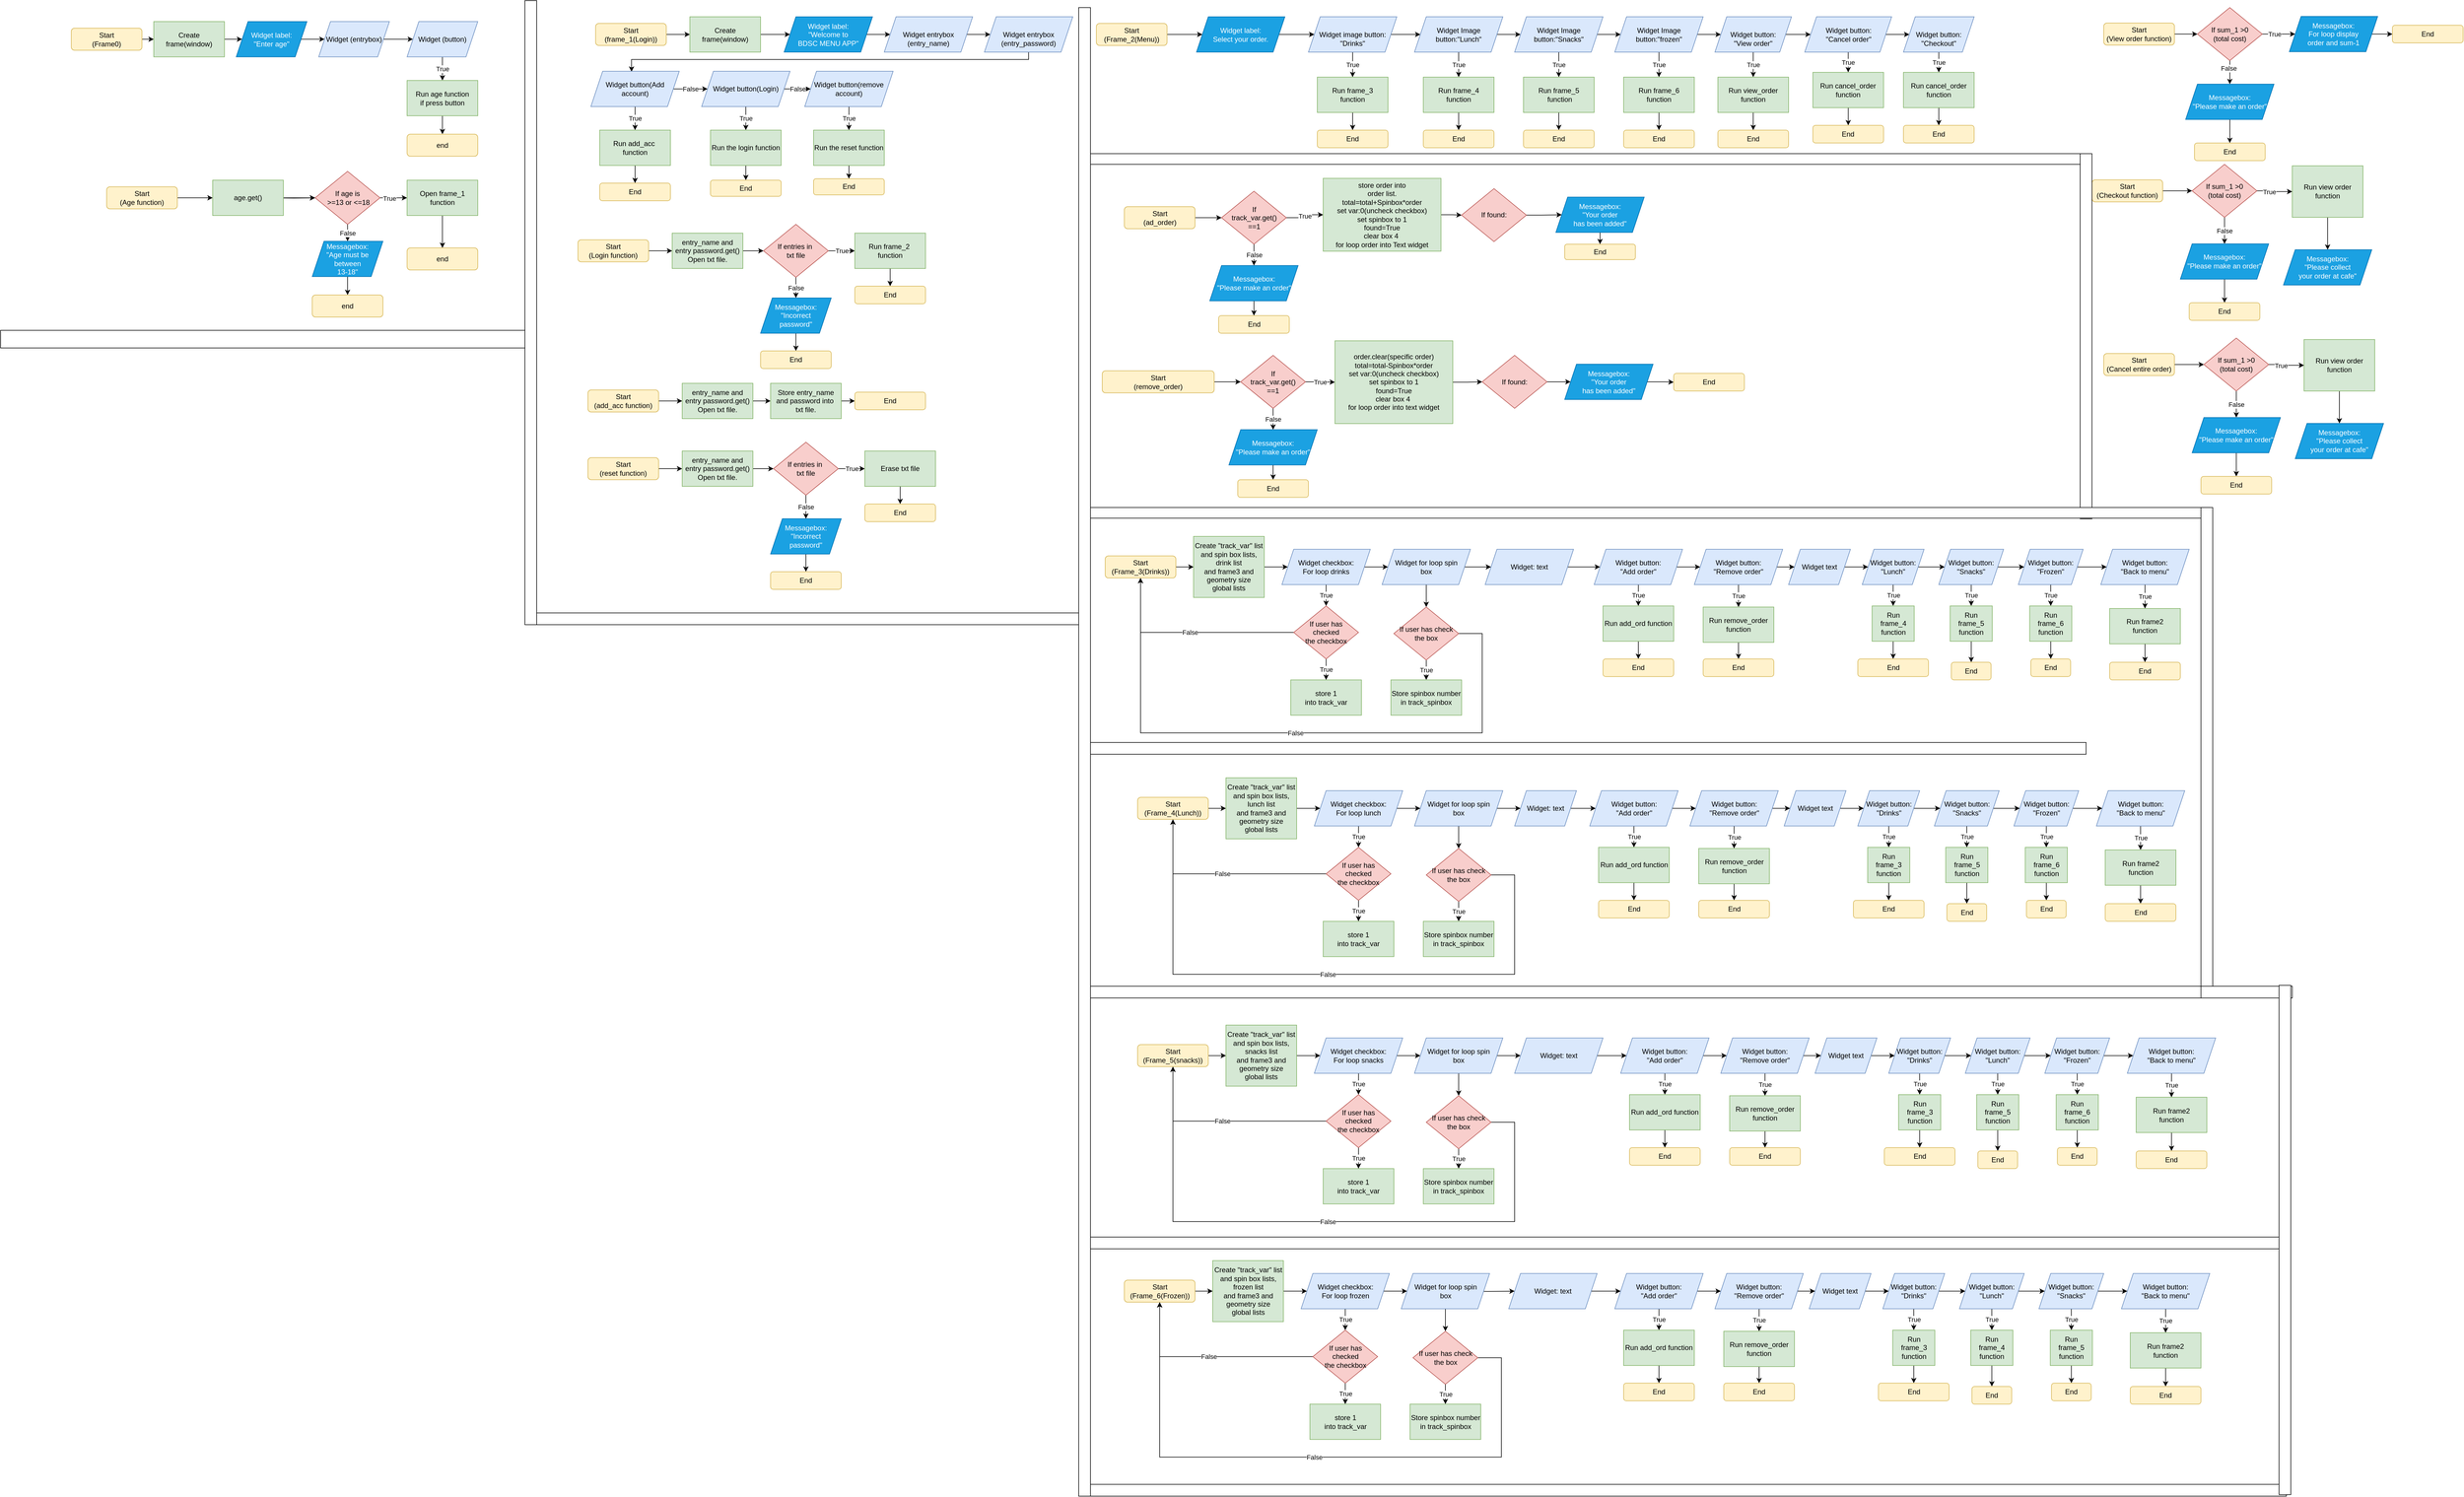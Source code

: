 <mxfile version="21.3.6" type="device">
  <diagram name="Page-1" id="d_zS_mG1hwPKLzOZtT-N">
    <mxGraphModel dx="3623" dy="889" grid="1" gridSize="10" guides="1" tooltips="1" connect="1" arrows="1" fold="1" page="1" pageScale="1" pageWidth="827" pageHeight="1169" math="0" shadow="0">
      <root>
        <mxCell id="0" />
        <mxCell id="1" parent="0" />
        <mxCell id="sWIOzSoLqstiNpKyMAqf-1" style="edgeStyle=orthogonalEdgeStyle;rounded=0;orthogonalLoop=1;jettySize=auto;html=1;" parent="1" source="sWIOzSoLqstiNpKyMAqf-2" target="sWIOzSoLqstiNpKyMAqf-16" edge="1">
          <mxGeometry relative="1" as="geometry">
            <mxPoint x="-760" y="405" as="targetPoint" />
          </mxGeometry>
        </mxCell>
        <mxCell id="sWIOzSoLqstiNpKyMAqf-2" value="Start&lt;br&gt;(Age function)" style="rounded=1;whiteSpace=wrap;html=1;fillColor=#fff2cc;strokeColor=#d6b656;" parent="1" vertex="1">
          <mxGeometry x="-940" y="386.25" width="120" height="37.5" as="geometry" />
        </mxCell>
        <mxCell id="sWIOzSoLqstiNpKyMAqf-3" style="edgeStyle=orthogonalEdgeStyle;rounded=0;orthogonalLoop=1;jettySize=auto;html=1;" parent="1" target="sWIOzSoLqstiNpKyMAqf-7" edge="1">
          <mxGeometry relative="1" as="geometry">
            <mxPoint x="-660.0" y="405" as="sourcePoint" />
          </mxGeometry>
        </mxCell>
        <mxCell id="sWIOzSoLqstiNpKyMAqf-4" style="edgeStyle=orthogonalEdgeStyle;rounded=0;orthogonalLoop=1;jettySize=auto;html=1;" parent="1" source="sWIOzSoLqstiNpKyMAqf-7" target="sWIOzSoLqstiNpKyMAqf-10" edge="1">
          <mxGeometry relative="1" as="geometry" />
        </mxCell>
        <mxCell id="sWIOzSoLqstiNpKyMAqf-5" value="True" style="edgeLabel;html=1;align=center;verticalAlign=middle;resizable=0;points=[];" parent="sWIOzSoLqstiNpKyMAqf-4" vertex="1" connectable="0">
          <mxGeometry x="-0.304" y="-1" relative="1" as="geometry">
            <mxPoint as="offset" />
          </mxGeometry>
        </mxCell>
        <mxCell id="sWIOzSoLqstiNpKyMAqf-6" value="False" style="edgeStyle=orthogonalEdgeStyle;rounded=0;orthogonalLoop=1;jettySize=auto;html=1;" parent="1" source="sWIOzSoLqstiNpKyMAqf-7" target="sWIOzSoLqstiNpKyMAqf-24" edge="1">
          <mxGeometry relative="1" as="geometry">
            <mxPoint x="-531" y="480" as="targetPoint" />
          </mxGeometry>
        </mxCell>
        <mxCell id="sWIOzSoLqstiNpKyMAqf-7" value="If age is&lt;br&gt;&amp;nbsp;&amp;gt;=13 or &amp;lt;=18" style="rhombus;whiteSpace=wrap;html=1;fillColor=#f8cecc;strokeColor=#b85450;" parent="1" vertex="1">
          <mxGeometry x="-586" y="360" width="110" height="90" as="geometry" />
        </mxCell>
        <mxCell id="sWIOzSoLqstiNpKyMAqf-8" value="end" style="rounded=1;whiteSpace=wrap;html=1;fillColor=#fff2cc;strokeColor=#d6b656;" parent="1" vertex="1">
          <mxGeometry x="-430" y="490" width="120" height="37.5" as="geometry" />
        </mxCell>
        <mxCell id="sWIOzSoLqstiNpKyMAqf-9" style="edgeStyle=orthogonalEdgeStyle;rounded=0;orthogonalLoop=1;jettySize=auto;html=1;entryX=0.5;entryY=0;entryDx=0;entryDy=0;" parent="1" source="sWIOzSoLqstiNpKyMAqf-10" target="sWIOzSoLqstiNpKyMAqf-8" edge="1">
          <mxGeometry relative="1" as="geometry" />
        </mxCell>
        <mxCell id="sWIOzSoLqstiNpKyMAqf-10" value="Open frame_1 function" style="rounded=0;whiteSpace=wrap;html=1;fillColor=#d5e8d4;strokeColor=#82b366;" parent="1" vertex="1">
          <mxGeometry x="-430" y="375" width="120" height="60" as="geometry" />
        </mxCell>
        <mxCell id="sWIOzSoLqstiNpKyMAqf-11" style="edgeStyle=orthogonalEdgeStyle;rounded=0;orthogonalLoop=1;jettySize=auto;html=1;" parent="1" source="sWIOzSoLqstiNpKyMAqf-12" target="sWIOzSoLqstiNpKyMAqf-29" edge="1">
          <mxGeometry relative="1" as="geometry" />
        </mxCell>
        <mxCell id="sWIOzSoLqstiNpKyMAqf-12" value="Start&lt;br&gt;(Frame0)" style="rounded=1;whiteSpace=wrap;html=1;fillColor=#fff2cc;strokeColor=#d6b656;" parent="1" vertex="1">
          <mxGeometry x="-1000" y="116.88" width="120" height="37.5" as="geometry" />
        </mxCell>
        <mxCell id="sWIOzSoLqstiNpKyMAqf-13" style="edgeStyle=orthogonalEdgeStyle;rounded=0;orthogonalLoop=1;jettySize=auto;html=1;" parent="1" source="sWIOzSoLqstiNpKyMAqf-14" target="sWIOzSoLqstiNpKyMAqf-18" edge="1">
          <mxGeometry relative="1" as="geometry" />
        </mxCell>
        <mxCell id="sWIOzSoLqstiNpKyMAqf-14" value="Widget label:&lt;br&gt;&quot;Enter age&quot;" style="shape=parallelogram;perimeter=parallelogramPerimeter;whiteSpace=wrap;html=1;fixedSize=1;fillColor=#1ba1e2;strokeColor=#006EAF;fontColor=#ffffff;" parent="1" vertex="1">
          <mxGeometry x="-720" y="105.63" width="120" height="60" as="geometry" />
        </mxCell>
        <mxCell id="sWIOzSoLqstiNpKyMAqf-15" value="" style="edgeStyle=orthogonalEdgeStyle;rounded=0;orthogonalLoop=1;jettySize=auto;html=1;" parent="1" source="sWIOzSoLqstiNpKyMAqf-16" target="sWIOzSoLqstiNpKyMAqf-7" edge="1">
          <mxGeometry relative="1" as="geometry" />
        </mxCell>
        <mxCell id="sWIOzSoLqstiNpKyMAqf-16" value="age.get()" style="rounded=0;whiteSpace=wrap;html=1;fillColor=#d5e8d4;strokeColor=#82b366;" parent="1" vertex="1">
          <mxGeometry x="-760" y="375" width="120" height="60" as="geometry" />
        </mxCell>
        <mxCell id="sWIOzSoLqstiNpKyMAqf-17" style="edgeStyle=orthogonalEdgeStyle;rounded=0;orthogonalLoop=1;jettySize=auto;html=1;" parent="1" source="sWIOzSoLqstiNpKyMAqf-18" target="sWIOzSoLqstiNpKyMAqf-20" edge="1">
          <mxGeometry relative="1" as="geometry">
            <mxPoint x="-440" y="135.63" as="targetPoint" />
          </mxGeometry>
        </mxCell>
        <mxCell id="sWIOzSoLqstiNpKyMAqf-18" value="Widget (entrybox)" style="shape=parallelogram;perimeter=parallelogramPerimeter;whiteSpace=wrap;html=1;fixedSize=1;fillColor=#dae8fc;strokeColor=#6c8ebf;" parent="1" vertex="1">
          <mxGeometry x="-580" y="105.63" width="120" height="60" as="geometry" />
        </mxCell>
        <mxCell id="sWIOzSoLqstiNpKyMAqf-19" value="True" style="edgeStyle=orthogonalEdgeStyle;rounded=0;orthogonalLoop=1;jettySize=auto;html=1;" parent="1" source="sWIOzSoLqstiNpKyMAqf-20" target="sWIOzSoLqstiNpKyMAqf-22" edge="1">
          <mxGeometry relative="1" as="geometry" />
        </mxCell>
        <mxCell id="sWIOzSoLqstiNpKyMAqf-20" value="Widget (button)" style="shape=parallelogram;perimeter=parallelogramPerimeter;whiteSpace=wrap;html=1;fixedSize=1;fillColor=#dae8fc;strokeColor=#6c8ebf;" parent="1" vertex="1">
          <mxGeometry x="-430" y="105.63" width="120" height="60" as="geometry" />
        </mxCell>
        <mxCell id="sWIOzSoLqstiNpKyMAqf-21" style="edgeStyle=orthogonalEdgeStyle;rounded=0;orthogonalLoop=1;jettySize=auto;html=1;" parent="1" source="sWIOzSoLqstiNpKyMAqf-22" target="sWIOzSoLqstiNpKyMAqf-88" edge="1">
          <mxGeometry relative="1" as="geometry" />
        </mxCell>
        <mxCell id="sWIOzSoLqstiNpKyMAqf-22" value="Run age function&lt;br&gt;if press button" style="rounded=0;whiteSpace=wrap;html=1;fillColor=#d5e8d4;strokeColor=#82b366;" parent="1" vertex="1">
          <mxGeometry x="-430" y="205.63" width="120" height="60" as="geometry" />
        </mxCell>
        <mxCell id="sWIOzSoLqstiNpKyMAqf-23" style="edgeStyle=orthogonalEdgeStyle;rounded=0;orthogonalLoop=1;jettySize=auto;html=1;entryX=0.5;entryY=0;entryDx=0;entryDy=0;" parent="1" source="sWIOzSoLqstiNpKyMAqf-24" target="sWIOzSoLqstiNpKyMAqf-25" edge="1">
          <mxGeometry relative="1" as="geometry" />
        </mxCell>
        <mxCell id="sWIOzSoLqstiNpKyMAqf-24" value="Messagebox:&lt;br&gt;&quot;Age must be between&lt;br&gt;13-18&quot;" style="shape=parallelogram;perimeter=parallelogramPerimeter;whiteSpace=wrap;html=1;fixedSize=1;fillColor=#1ba1e2;strokeColor=#006EAF;fontColor=#ffffff;" parent="1" vertex="1">
          <mxGeometry x="-591" y="478.75" width="120" height="60" as="geometry" />
        </mxCell>
        <mxCell id="sWIOzSoLqstiNpKyMAqf-25" value="end" style="rounded=1;whiteSpace=wrap;html=1;fillColor=#fff2cc;strokeColor=#d6b656;" parent="1" vertex="1">
          <mxGeometry x="-591" y="570" width="120" height="37.5" as="geometry" />
        </mxCell>
        <mxCell id="sWIOzSoLqstiNpKyMAqf-26" style="edgeStyle=orthogonalEdgeStyle;rounded=0;orthogonalLoop=1;jettySize=auto;html=1;" parent="1" source="sWIOzSoLqstiNpKyMAqf-27" target="sWIOzSoLqstiNpKyMAqf-33" edge="1">
          <mxGeometry relative="1" as="geometry" />
        </mxCell>
        <mxCell id="sWIOzSoLqstiNpKyMAqf-27" value="Start&lt;br&gt;(frame_1(Login))" style="rounded=1;whiteSpace=wrap;html=1;fillColor=#fff2cc;strokeColor=#d6b656;" parent="1" vertex="1">
          <mxGeometry x="-110" y="108.75" width="120" height="37.5" as="geometry" />
        </mxCell>
        <mxCell id="sWIOzSoLqstiNpKyMAqf-28" style="edgeStyle=orthogonalEdgeStyle;rounded=0;orthogonalLoop=1;jettySize=auto;html=1;" parent="1" source="sWIOzSoLqstiNpKyMAqf-29" target="sWIOzSoLqstiNpKyMAqf-14" edge="1">
          <mxGeometry relative="1" as="geometry" />
        </mxCell>
        <mxCell id="sWIOzSoLqstiNpKyMAqf-29" value="Create frame(window)" style="rounded=0;whiteSpace=wrap;html=1;fillColor=#d5e8d4;strokeColor=#82b366;" parent="1" vertex="1">
          <mxGeometry x="-860" y="105.63" width="120" height="60" as="geometry" />
        </mxCell>
        <mxCell id="sWIOzSoLqstiNpKyMAqf-30" style="edgeStyle=orthogonalEdgeStyle;rounded=0;orthogonalLoop=1;jettySize=auto;html=1;" parent="1" source="sWIOzSoLqstiNpKyMAqf-31" target="sWIOzSoLqstiNpKyMAqf-35" edge="1">
          <mxGeometry relative="1" as="geometry" />
        </mxCell>
        <mxCell id="sWIOzSoLqstiNpKyMAqf-31" value="Widget label:&lt;br&gt;&quot;Welcome to&lt;br&gt;BDSC MENU APP&quot;" style="shape=parallelogram;perimeter=parallelogramPerimeter;whiteSpace=wrap;html=1;fixedSize=1;fillColor=#1ba1e2;strokeColor=#006EAF;fontColor=#ffffff;" parent="1" vertex="1">
          <mxGeometry x="210" y="97.5" width="150" height="60" as="geometry" />
        </mxCell>
        <mxCell id="sWIOzSoLqstiNpKyMAqf-32" style="edgeStyle=orthogonalEdgeStyle;rounded=0;orthogonalLoop=1;jettySize=auto;html=1;" parent="1" source="sWIOzSoLqstiNpKyMAqf-33" target="sWIOzSoLqstiNpKyMAqf-31" edge="1">
          <mxGeometry relative="1" as="geometry" />
        </mxCell>
        <mxCell id="sWIOzSoLqstiNpKyMAqf-33" value="Create frame(window)" style="rounded=0;whiteSpace=wrap;html=1;fillColor=#d5e8d4;strokeColor=#82b366;" parent="1" vertex="1">
          <mxGeometry x="50" y="97.5" width="120" height="60" as="geometry" />
        </mxCell>
        <mxCell id="sWIOzSoLqstiNpKyMAqf-34" style="edgeStyle=orthogonalEdgeStyle;rounded=0;orthogonalLoop=1;jettySize=auto;html=1;entryX=0;entryY=0.5;entryDx=0;entryDy=0;" parent="1" source="sWIOzSoLqstiNpKyMAqf-35" target="sWIOzSoLqstiNpKyMAqf-37" edge="1">
          <mxGeometry relative="1" as="geometry" />
        </mxCell>
        <mxCell id="sWIOzSoLqstiNpKyMAqf-35" value="&lt;br&gt;Widget entrybox&lt;br&gt;(entry_name)&lt;br&gt;" style="shape=parallelogram;perimeter=parallelogramPerimeter;whiteSpace=wrap;html=1;fixedSize=1;fillColor=#dae8fc;strokeColor=#6c8ebf;" parent="1" vertex="1">
          <mxGeometry x="380" y="97.5" width="150" height="60" as="geometry" />
        </mxCell>
        <mxCell id="sWIOzSoLqstiNpKyMAqf-36" style="edgeStyle=orthogonalEdgeStyle;rounded=0;orthogonalLoop=1;jettySize=auto;html=1;entryX=0.46;entryY=0.014;entryDx=0;entryDy=0;entryPerimeter=0;" parent="1" source="sWIOzSoLqstiNpKyMAqf-37" target="sWIOzSoLqstiNpKyMAqf-40" edge="1">
          <mxGeometry relative="1" as="geometry">
            <Array as="points">
              <mxPoint x="625" y="170" />
              <mxPoint x="-49" y="170" />
            </Array>
          </mxGeometry>
        </mxCell>
        <mxCell id="sWIOzSoLqstiNpKyMAqf-37" value="&lt;br&gt;Widget entrybox&lt;br&gt;(entry_password)" style="shape=parallelogram;perimeter=parallelogramPerimeter;whiteSpace=wrap;html=1;fixedSize=1;fillColor=#dae8fc;strokeColor=#6c8ebf;" parent="1" vertex="1">
          <mxGeometry x="550" y="97.5" width="150" height="60" as="geometry" />
        </mxCell>
        <mxCell id="sWIOzSoLqstiNpKyMAqf-38" value="False" style="edgeStyle=orthogonalEdgeStyle;rounded=0;orthogonalLoop=1;jettySize=auto;html=1;" parent="1" source="sWIOzSoLqstiNpKyMAqf-40" target="sWIOzSoLqstiNpKyMAqf-43" edge="1">
          <mxGeometry relative="1" as="geometry">
            <mxPoint x="60" y="220" as="targetPoint" />
          </mxGeometry>
        </mxCell>
        <mxCell id="sWIOzSoLqstiNpKyMAqf-39" value="True" style="edgeStyle=orthogonalEdgeStyle;rounded=0;orthogonalLoop=1;jettySize=auto;html=1;entryX=0.5;entryY=0;entryDx=0;entryDy=0;" parent="1" source="sWIOzSoLqstiNpKyMAqf-40" target="sWIOzSoLqstiNpKyMAqf-47" edge="1">
          <mxGeometry relative="1" as="geometry">
            <mxPoint x="-43" y="300" as="targetPoint" />
          </mxGeometry>
        </mxCell>
        <mxCell id="sWIOzSoLqstiNpKyMAqf-40" value="Widget button(Add account)" style="shape=parallelogram;perimeter=parallelogramPerimeter;whiteSpace=wrap;html=1;fixedSize=1;fillColor=#dae8fc;strokeColor=#6c8ebf;" parent="1" vertex="1">
          <mxGeometry x="-118" y="190" width="150" height="60" as="geometry" />
        </mxCell>
        <mxCell id="sWIOzSoLqstiNpKyMAqf-41" value="False" style="edgeStyle=orthogonalEdgeStyle;rounded=0;orthogonalLoop=1;jettySize=auto;html=1;" parent="1" source="sWIOzSoLqstiNpKyMAqf-43" target="sWIOzSoLqstiNpKyMAqf-45" edge="1">
          <mxGeometry relative="1" as="geometry" />
        </mxCell>
        <mxCell id="sWIOzSoLqstiNpKyMAqf-42" value="True" style="edgeStyle=orthogonalEdgeStyle;rounded=0;orthogonalLoop=1;jettySize=auto;html=1;" parent="1" source="sWIOzSoLqstiNpKyMAqf-43" target="sWIOzSoLqstiNpKyMAqf-49" edge="1">
          <mxGeometry relative="1" as="geometry" />
        </mxCell>
        <mxCell id="sWIOzSoLqstiNpKyMAqf-43" value="Widget button(Login)" style="shape=parallelogram;perimeter=parallelogramPerimeter;whiteSpace=wrap;html=1;fixedSize=1;fillColor=#dae8fc;strokeColor=#6c8ebf;" parent="1" vertex="1">
          <mxGeometry x="70" y="190" width="150" height="60" as="geometry" />
        </mxCell>
        <mxCell id="sWIOzSoLqstiNpKyMAqf-44" value="True" style="edgeStyle=orthogonalEdgeStyle;rounded=0;orthogonalLoop=1;jettySize=auto;html=1;" parent="1" source="sWIOzSoLqstiNpKyMAqf-45" target="sWIOzSoLqstiNpKyMAqf-51" edge="1">
          <mxGeometry relative="1" as="geometry">
            <Array as="points">
              <mxPoint x="320" y="260" />
              <mxPoint x="320" y="260" />
            </Array>
          </mxGeometry>
        </mxCell>
        <mxCell id="sWIOzSoLqstiNpKyMAqf-45" value="Widget button(remove&lt;br&gt;account)" style="shape=parallelogram;perimeter=parallelogramPerimeter;whiteSpace=wrap;html=1;fixedSize=1;fillColor=#dae8fc;strokeColor=#6c8ebf;" parent="1" vertex="1">
          <mxGeometry x="245" y="190" width="150" height="60" as="geometry" />
        </mxCell>
        <mxCell id="sWIOzSoLqstiNpKyMAqf-46" style="edgeStyle=orthogonalEdgeStyle;rounded=0;orthogonalLoop=1;jettySize=auto;html=1;" parent="1" source="sWIOzSoLqstiNpKyMAqf-47" target="sWIOzSoLqstiNpKyMAqf-52" edge="1">
          <mxGeometry relative="1" as="geometry" />
        </mxCell>
        <mxCell id="sWIOzSoLqstiNpKyMAqf-47" value="Run add_acc&amp;nbsp;&lt;br&gt;function" style="rounded=0;whiteSpace=wrap;html=1;fillColor=#d5e8d4;strokeColor=#82b366;" parent="1" vertex="1">
          <mxGeometry x="-103" y="290" width="120" height="60" as="geometry" />
        </mxCell>
        <mxCell id="sWIOzSoLqstiNpKyMAqf-48" style="edgeStyle=orthogonalEdgeStyle;rounded=0;orthogonalLoop=1;jettySize=auto;html=1;entryX=0.5;entryY=0;entryDx=0;entryDy=0;" parent="1" source="sWIOzSoLqstiNpKyMAqf-49" target="sWIOzSoLqstiNpKyMAqf-53" edge="1">
          <mxGeometry relative="1" as="geometry" />
        </mxCell>
        <mxCell id="sWIOzSoLqstiNpKyMAqf-49" value="Run the login function" style="rounded=0;whiteSpace=wrap;html=1;fillColor=#d5e8d4;strokeColor=#82b366;" parent="1" vertex="1">
          <mxGeometry x="85" y="290" width="120" height="60" as="geometry" />
        </mxCell>
        <mxCell id="sWIOzSoLqstiNpKyMAqf-50" style="edgeStyle=orthogonalEdgeStyle;rounded=0;orthogonalLoop=1;jettySize=auto;html=1;" parent="1" source="sWIOzSoLqstiNpKyMAqf-51" target="sWIOzSoLqstiNpKyMAqf-54" edge="1">
          <mxGeometry relative="1" as="geometry" />
        </mxCell>
        <mxCell id="sWIOzSoLqstiNpKyMAqf-51" value="Run the reset function" style="rounded=0;whiteSpace=wrap;html=1;fillColor=#d5e8d4;strokeColor=#82b366;" parent="1" vertex="1">
          <mxGeometry x="260" y="290" width="120" height="60" as="geometry" />
        </mxCell>
        <mxCell id="sWIOzSoLqstiNpKyMAqf-52" value="End" style="rounded=1;whiteSpace=wrap;html=1;fillColor=#fff2cc;strokeColor=#d6b656;" parent="1" vertex="1">
          <mxGeometry x="-103" y="380" width="120" height="30" as="geometry" />
        </mxCell>
        <mxCell id="sWIOzSoLqstiNpKyMAqf-53" value="End" style="rounded=1;whiteSpace=wrap;html=1;fillColor=#fff2cc;strokeColor=#d6b656;" parent="1" vertex="1">
          <mxGeometry x="85" y="375" width="120" height="27.5" as="geometry" />
        </mxCell>
        <mxCell id="sWIOzSoLqstiNpKyMAqf-54" value="End" style="rounded=1;whiteSpace=wrap;html=1;fillColor=#fff2cc;strokeColor=#d6b656;" parent="1" vertex="1">
          <mxGeometry x="260" y="372.5" width="120" height="27.5" as="geometry" />
        </mxCell>
        <mxCell id="sWIOzSoLqstiNpKyMAqf-55" style="edgeStyle=orthogonalEdgeStyle;rounded=0;orthogonalLoop=1;jettySize=auto;html=1;" parent="1" source="sWIOzSoLqstiNpKyMAqf-56" target="sWIOzSoLqstiNpKyMAqf-58" edge="1">
          <mxGeometry relative="1" as="geometry">
            <mxPoint x="27" y="750" as="targetPoint" />
          </mxGeometry>
        </mxCell>
        <mxCell id="sWIOzSoLqstiNpKyMAqf-56" value="Start&lt;br&gt;(add_acc function)" style="rounded=1;whiteSpace=wrap;html=1;fillColor=#fff2cc;strokeColor=#d6b656;" parent="1" vertex="1">
          <mxGeometry x="-123" y="731.25" width="120" height="37.5" as="geometry" />
        </mxCell>
        <mxCell id="sWIOzSoLqstiNpKyMAqf-57" style="edgeStyle=orthogonalEdgeStyle;rounded=0;orthogonalLoop=1;jettySize=auto;html=1;" parent="1" source="sWIOzSoLqstiNpKyMAqf-58" target="sWIOzSoLqstiNpKyMAqf-60" edge="1">
          <mxGeometry relative="1" as="geometry" />
        </mxCell>
        <mxCell id="sWIOzSoLqstiNpKyMAqf-58" value="entry_name and&lt;br&gt;entry password.get()&lt;br&gt;Open txt file." style="rounded=0;whiteSpace=wrap;html=1;fillColor=#d5e8d4;strokeColor=#82b366;" parent="1" vertex="1">
          <mxGeometry x="37" y="720" width="120" height="60" as="geometry" />
        </mxCell>
        <mxCell id="sWIOzSoLqstiNpKyMAqf-59" style="edgeStyle=orthogonalEdgeStyle;rounded=0;orthogonalLoop=1;jettySize=auto;html=1;" parent="1" source="sWIOzSoLqstiNpKyMAqf-60" target="sWIOzSoLqstiNpKyMAqf-61" edge="1">
          <mxGeometry relative="1" as="geometry" />
        </mxCell>
        <mxCell id="sWIOzSoLqstiNpKyMAqf-60" value="Store entry_name&lt;br&gt;and password into&amp;nbsp;&lt;br&gt;txt file." style="rounded=0;whiteSpace=wrap;html=1;fillColor=#d5e8d4;strokeColor=#82b366;" parent="1" vertex="1">
          <mxGeometry x="187" y="720" width="120" height="60" as="geometry" />
        </mxCell>
        <mxCell id="sWIOzSoLqstiNpKyMAqf-61" value="End" style="rounded=1;whiteSpace=wrap;html=1;fillColor=#fff2cc;strokeColor=#d6b656;" parent="1" vertex="1">
          <mxGeometry x="330" y="735" width="120" height="30" as="geometry" />
        </mxCell>
        <mxCell id="sWIOzSoLqstiNpKyMAqf-62" style="edgeStyle=orthogonalEdgeStyle;rounded=0;orthogonalLoop=1;jettySize=auto;html=1;" parent="1" source="sWIOzSoLqstiNpKyMAqf-63" target="sWIOzSoLqstiNpKyMAqf-65" edge="1">
          <mxGeometry relative="1" as="geometry">
            <mxPoint x="10" y="495" as="targetPoint" />
          </mxGeometry>
        </mxCell>
        <mxCell id="sWIOzSoLqstiNpKyMAqf-63" value="Start&lt;br&gt;(Login function)" style="rounded=1;whiteSpace=wrap;html=1;fillColor=#fff2cc;strokeColor=#d6b656;" parent="1" vertex="1">
          <mxGeometry x="-140" y="476.25" width="120" height="37.5" as="geometry" />
        </mxCell>
        <mxCell id="sWIOzSoLqstiNpKyMAqf-64" style="edgeStyle=orthogonalEdgeStyle;rounded=0;orthogonalLoop=1;jettySize=auto;html=1;entryX=0;entryY=0.5;entryDx=0;entryDy=0;" parent="1" source="sWIOzSoLqstiNpKyMAqf-65" target="sWIOzSoLqstiNpKyMAqf-69" edge="1">
          <mxGeometry relative="1" as="geometry">
            <mxPoint x="170" y="495" as="targetPoint" />
          </mxGeometry>
        </mxCell>
        <mxCell id="sWIOzSoLqstiNpKyMAqf-65" value="entry_name and&lt;br&gt;entry password.get()&lt;br&gt;Open txt file." style="rounded=0;whiteSpace=wrap;html=1;fillColor=#d5e8d4;strokeColor=#82b366;" parent="1" vertex="1">
          <mxGeometry x="20" y="465" width="120" height="60" as="geometry" />
        </mxCell>
        <mxCell id="sWIOzSoLqstiNpKyMAqf-66" value="End" style="rounded=1;whiteSpace=wrap;html=1;fillColor=#fff2cc;strokeColor=#d6b656;" parent="1" vertex="1">
          <mxGeometry x="330" y="555" width="120" height="30" as="geometry" />
        </mxCell>
        <mxCell id="sWIOzSoLqstiNpKyMAqf-67" value="True" style="edgeStyle=orthogonalEdgeStyle;rounded=0;orthogonalLoop=1;jettySize=auto;html=1;" parent="1" source="sWIOzSoLqstiNpKyMAqf-69" target="sWIOzSoLqstiNpKyMAqf-71" edge="1">
          <mxGeometry relative="1" as="geometry" />
        </mxCell>
        <mxCell id="sWIOzSoLqstiNpKyMAqf-68" value="False" style="edgeStyle=orthogonalEdgeStyle;rounded=0;orthogonalLoop=1;jettySize=auto;html=1;entryX=0.5;entryY=0;entryDx=0;entryDy=0;" parent="1" source="sWIOzSoLqstiNpKyMAqf-69" target="sWIOzSoLqstiNpKyMAqf-73" edge="1">
          <mxGeometry relative="1" as="geometry" />
        </mxCell>
        <mxCell id="sWIOzSoLqstiNpKyMAqf-69" value="If entries in&amp;nbsp;&lt;br&gt;txt file" style="rhombus;whiteSpace=wrap;html=1;fillColor=#f8cecc;strokeColor=#b85450;" parent="1" vertex="1">
          <mxGeometry x="175" y="450" width="110" height="90" as="geometry" />
        </mxCell>
        <mxCell id="sWIOzSoLqstiNpKyMAqf-70" style="edgeStyle=orthogonalEdgeStyle;rounded=0;orthogonalLoop=1;jettySize=auto;html=1;entryX=0.5;entryY=0;entryDx=0;entryDy=0;" parent="1" source="sWIOzSoLqstiNpKyMAqf-71" target="sWIOzSoLqstiNpKyMAqf-66" edge="1">
          <mxGeometry relative="1" as="geometry" />
        </mxCell>
        <mxCell id="sWIOzSoLqstiNpKyMAqf-71" value="Run frame_2&amp;nbsp;&lt;br&gt;function" style="rounded=0;whiteSpace=wrap;html=1;fillColor=#d5e8d4;strokeColor=#82b366;" parent="1" vertex="1">
          <mxGeometry x="330" y="465" width="120" height="60" as="geometry" />
        </mxCell>
        <mxCell id="sWIOzSoLqstiNpKyMAqf-72" style="edgeStyle=orthogonalEdgeStyle;rounded=0;orthogonalLoop=1;jettySize=auto;html=1;entryX=0.5;entryY=0;entryDx=0;entryDy=0;" parent="1" source="sWIOzSoLqstiNpKyMAqf-73" target="sWIOzSoLqstiNpKyMAqf-74" edge="1">
          <mxGeometry relative="1" as="geometry" />
        </mxCell>
        <mxCell id="sWIOzSoLqstiNpKyMAqf-73" value="Messagebox:&lt;br&gt;&quot;Incorrect &lt;br&gt;password&quot;" style="shape=parallelogram;perimeter=parallelogramPerimeter;whiteSpace=wrap;html=1;fixedSize=1;fillColor=#1ba1e2;strokeColor=#006EAF;fontColor=#ffffff;" parent="1" vertex="1">
          <mxGeometry x="170" y="575" width="120" height="60" as="geometry" />
        </mxCell>
        <mxCell id="sWIOzSoLqstiNpKyMAqf-74" value="End" style="rounded=1;whiteSpace=wrap;html=1;fillColor=#fff2cc;strokeColor=#d6b656;" parent="1" vertex="1">
          <mxGeometry x="170" y="665" width="120" height="30" as="geometry" />
        </mxCell>
        <mxCell id="sWIOzSoLqstiNpKyMAqf-75" style="edgeStyle=orthogonalEdgeStyle;rounded=0;orthogonalLoop=1;jettySize=auto;html=1;" parent="1" source="sWIOzSoLqstiNpKyMAqf-76" target="sWIOzSoLqstiNpKyMAqf-78" edge="1">
          <mxGeometry relative="1" as="geometry">
            <mxPoint x="27" y="865" as="targetPoint" />
          </mxGeometry>
        </mxCell>
        <mxCell id="sWIOzSoLqstiNpKyMAqf-76" value="Start&lt;br&gt;(reset function)" style="rounded=1;whiteSpace=wrap;html=1;fillColor=#fff2cc;strokeColor=#d6b656;" parent="1" vertex="1">
          <mxGeometry x="-123" y="846.25" width="120" height="37.5" as="geometry" />
        </mxCell>
        <mxCell id="sWIOzSoLqstiNpKyMAqf-77" style="edgeStyle=orthogonalEdgeStyle;rounded=0;orthogonalLoop=1;jettySize=auto;html=1;entryX=0;entryY=0.5;entryDx=0;entryDy=0;" parent="1" source="sWIOzSoLqstiNpKyMAqf-78" target="sWIOzSoLqstiNpKyMAqf-82" edge="1">
          <mxGeometry relative="1" as="geometry">
            <mxPoint x="187" y="865" as="targetPoint" />
          </mxGeometry>
        </mxCell>
        <mxCell id="sWIOzSoLqstiNpKyMAqf-78" value="entry_name and&lt;br&gt;entry password.get()&lt;br&gt;Open txt file." style="rounded=0;whiteSpace=wrap;html=1;fillColor=#d5e8d4;strokeColor=#82b366;" parent="1" vertex="1">
          <mxGeometry x="37" y="835" width="120" height="60" as="geometry" />
        </mxCell>
        <mxCell id="sWIOzSoLqstiNpKyMAqf-79" value="End" style="rounded=1;whiteSpace=wrap;html=1;fillColor=#fff2cc;strokeColor=#d6b656;" parent="1" vertex="1">
          <mxGeometry x="347" y="925" width="120" height="30" as="geometry" />
        </mxCell>
        <mxCell id="sWIOzSoLqstiNpKyMAqf-80" value="True" style="edgeStyle=orthogonalEdgeStyle;rounded=0;orthogonalLoop=1;jettySize=auto;html=1;" parent="1" source="sWIOzSoLqstiNpKyMAqf-82" target="sWIOzSoLqstiNpKyMAqf-84" edge="1">
          <mxGeometry relative="1" as="geometry" />
        </mxCell>
        <mxCell id="sWIOzSoLqstiNpKyMAqf-81" value="False" style="edgeStyle=orthogonalEdgeStyle;rounded=0;orthogonalLoop=1;jettySize=auto;html=1;entryX=0.5;entryY=0;entryDx=0;entryDy=0;" parent="1" source="sWIOzSoLqstiNpKyMAqf-82" target="sWIOzSoLqstiNpKyMAqf-86" edge="1">
          <mxGeometry relative="1" as="geometry" />
        </mxCell>
        <mxCell id="sWIOzSoLqstiNpKyMAqf-82" value="If entries in&amp;nbsp;&lt;br&gt;txt file" style="rhombus;whiteSpace=wrap;html=1;fillColor=#f8cecc;strokeColor=#b85450;" parent="1" vertex="1">
          <mxGeometry x="192" y="820" width="110" height="90" as="geometry" />
        </mxCell>
        <mxCell id="sWIOzSoLqstiNpKyMAqf-83" style="edgeStyle=orthogonalEdgeStyle;rounded=0;orthogonalLoop=1;jettySize=auto;html=1;entryX=0.5;entryY=0;entryDx=0;entryDy=0;" parent="1" source="sWIOzSoLqstiNpKyMAqf-84" target="sWIOzSoLqstiNpKyMAqf-79" edge="1">
          <mxGeometry relative="1" as="geometry" />
        </mxCell>
        <mxCell id="sWIOzSoLqstiNpKyMAqf-84" value="Erase txt file" style="rounded=0;whiteSpace=wrap;html=1;fillColor=#d5e8d4;strokeColor=#82b366;" parent="1" vertex="1">
          <mxGeometry x="347" y="835" width="120" height="60" as="geometry" />
        </mxCell>
        <mxCell id="sWIOzSoLqstiNpKyMAqf-85" style="edgeStyle=orthogonalEdgeStyle;rounded=0;orthogonalLoop=1;jettySize=auto;html=1;entryX=0.5;entryY=0;entryDx=0;entryDy=0;" parent="1" source="sWIOzSoLqstiNpKyMAqf-86" target="sWIOzSoLqstiNpKyMAqf-87" edge="1">
          <mxGeometry relative="1" as="geometry" />
        </mxCell>
        <mxCell id="sWIOzSoLqstiNpKyMAqf-86" value="Messagebox:&lt;br&gt;&quot;Incorrect &lt;br&gt;password&quot;" style="shape=parallelogram;perimeter=parallelogramPerimeter;whiteSpace=wrap;html=1;fixedSize=1;fillColor=#1ba1e2;strokeColor=#006EAF;fontColor=#ffffff;" parent="1" vertex="1">
          <mxGeometry x="187" y="950" width="120" height="60" as="geometry" />
        </mxCell>
        <mxCell id="sWIOzSoLqstiNpKyMAqf-87" value="End" style="rounded=1;whiteSpace=wrap;html=1;fillColor=#fff2cc;strokeColor=#d6b656;" parent="1" vertex="1">
          <mxGeometry x="187" y="1040" width="120" height="30" as="geometry" />
        </mxCell>
        <mxCell id="sWIOzSoLqstiNpKyMAqf-88" value="end" style="rounded=1;whiteSpace=wrap;html=1;fillColor=#fff2cc;strokeColor=#d6b656;" parent="1" vertex="1">
          <mxGeometry x="-430" y="296.88" width="120" height="37.5" as="geometry" />
        </mxCell>
        <mxCell id="sWIOzSoLqstiNpKyMAqf-130" style="edgeStyle=orthogonalEdgeStyle;rounded=0;orthogonalLoop=1;jettySize=auto;html=1;" parent="1" source="sWIOzSoLqstiNpKyMAqf-128" target="sWIOzSoLqstiNpKyMAqf-129" edge="1">
          <mxGeometry relative="1" as="geometry" />
        </mxCell>
        <mxCell id="sWIOzSoLqstiNpKyMAqf-128" value="Start&lt;br&gt;(Frame_3(Drinks))" style="rounded=1;whiteSpace=wrap;html=1;fillColor=#fff2cc;strokeColor=#d6b656;" parent="1" vertex="1">
          <mxGeometry x="755" y="1013.13" width="120" height="37.5" as="geometry" />
        </mxCell>
        <mxCell id="sWIOzSoLqstiNpKyMAqf-134" style="edgeStyle=orthogonalEdgeStyle;rounded=0;orthogonalLoop=1;jettySize=auto;html=1;" parent="1" source="sWIOzSoLqstiNpKyMAqf-129" target="sWIOzSoLqstiNpKyMAqf-135" edge="1">
          <mxGeometry relative="1" as="geometry">
            <mxPoint x="1056.01" y="1031.85" as="targetPoint" />
          </mxGeometry>
        </mxCell>
        <mxCell id="sWIOzSoLqstiNpKyMAqf-129" value="Create &quot;track_var&quot; list and spin box lists, drink list&lt;br&gt;and frame3 and geometry size&lt;br&gt;global lists" style="rounded=0;whiteSpace=wrap;html=1;fillColor=#d5e8d4;strokeColor=#82b366;" parent="1" vertex="1">
          <mxGeometry x="905" y="980" width="120" height="103.75" as="geometry" />
        </mxCell>
        <mxCell id="sWIOzSoLqstiNpKyMAqf-141" style="edgeStyle=orthogonalEdgeStyle;rounded=0;orthogonalLoop=1;jettySize=auto;html=1;entryX=0;entryY=0.5;entryDx=0;entryDy=0;" parent="1" source="sWIOzSoLqstiNpKyMAqf-135" target="sWIOzSoLqstiNpKyMAqf-136" edge="1">
          <mxGeometry relative="1" as="geometry" />
        </mxCell>
        <mxCell id="sWIOzSoLqstiNpKyMAqf-167" value="True" style="edgeStyle=orthogonalEdgeStyle;rounded=0;orthogonalLoop=1;jettySize=auto;html=1;entryX=0.5;entryY=0;entryDx=0;entryDy=0;" parent="1" source="sWIOzSoLqstiNpKyMAqf-135" target="sWIOzSoLqstiNpKyMAqf-164" edge="1">
          <mxGeometry relative="1" as="geometry" />
        </mxCell>
        <mxCell id="sWIOzSoLqstiNpKyMAqf-135" value="Widget checkbox:&lt;br&gt;For loop drinks" style="shape=parallelogram;perimeter=parallelogramPerimeter;whiteSpace=wrap;html=1;fixedSize=1;fillColor=#dae8fc;strokeColor=#6c8ebf;" parent="1" vertex="1">
          <mxGeometry x="1055" y="1001.88" width="150" height="60" as="geometry" />
        </mxCell>
        <mxCell id="sWIOzSoLqstiNpKyMAqf-140" value="True" style="edgeStyle=orthogonalEdgeStyle;rounded=0;orthogonalLoop=1;jettySize=auto;html=1;" parent="1" source="sWIOzSoLqstiNpKyMAqf-169" target="sWIOzSoLqstiNpKyMAqf-139" edge="1">
          <mxGeometry relative="1" as="geometry" />
        </mxCell>
        <mxCell id="sWIOzSoLqstiNpKyMAqf-171" style="edgeStyle=orthogonalEdgeStyle;rounded=0;orthogonalLoop=1;jettySize=auto;html=1;" parent="1" source="sWIOzSoLqstiNpKyMAqf-136" target="sWIOzSoLqstiNpKyMAqf-169" edge="1">
          <mxGeometry relative="1" as="geometry" />
        </mxCell>
        <mxCell id="pjii15zYUNtUu0hRlOJG-56" style="edgeStyle=orthogonalEdgeStyle;rounded=0;orthogonalLoop=1;jettySize=auto;html=1;entryX=0;entryY=0.5;entryDx=0;entryDy=0;" parent="1" source="sWIOzSoLqstiNpKyMAqf-136" target="pjii15zYUNtUu0hRlOJG-55" edge="1">
          <mxGeometry relative="1" as="geometry" />
        </mxCell>
        <mxCell id="sWIOzSoLqstiNpKyMAqf-136" value="Widget for loop spin&lt;br&gt;box" style="shape=parallelogram;perimeter=parallelogramPerimeter;whiteSpace=wrap;html=1;fixedSize=1;fillColor=#dae8fc;strokeColor=#6c8ebf;" parent="1" vertex="1">
          <mxGeometry x="1225" y="1001.88" width="150" height="60" as="geometry" />
        </mxCell>
        <mxCell id="sWIOzSoLqstiNpKyMAqf-137" value="&amp;nbsp;store 1&amp;nbsp;&lt;br&gt;into track_var" style="rounded=0;whiteSpace=wrap;html=1;fillColor=#d5e8d4;strokeColor=#82b366;" parent="1" vertex="1">
          <mxGeometry x="1070" y="1223.75" width="120" height="60" as="geometry" />
        </mxCell>
        <mxCell id="sWIOzSoLqstiNpKyMAqf-139" value="Store spinbox number in track_spinbox" style="rounded=0;whiteSpace=wrap;html=1;fillColor=#d5e8d4;strokeColor=#82b366;" parent="1" vertex="1">
          <mxGeometry x="1240" y="1223.75" width="120" height="60" as="geometry" />
        </mxCell>
        <mxCell id="sWIOzSoLqstiNpKyMAqf-145" style="edgeStyle=orthogonalEdgeStyle;rounded=0;orthogonalLoop=1;jettySize=auto;html=1;" parent="1" source="sWIOzSoLqstiNpKyMAqf-142" target="sWIOzSoLqstiNpKyMAqf-144" edge="1">
          <mxGeometry relative="1" as="geometry" />
        </mxCell>
        <mxCell id="sWIOzSoLqstiNpKyMAqf-149" value="True" style="edgeStyle=orthogonalEdgeStyle;rounded=0;orthogonalLoop=1;jettySize=auto;html=1;entryX=0.5;entryY=0;entryDx=0;entryDy=0;" parent="1" source="sWIOzSoLqstiNpKyMAqf-142" target="sWIOzSoLqstiNpKyMAqf-148" edge="1">
          <mxGeometry relative="1" as="geometry" />
        </mxCell>
        <mxCell id="sWIOzSoLqstiNpKyMAqf-142" value="Widget button:&lt;br&gt;&quot;Add order&quot;" style="shape=parallelogram;perimeter=parallelogramPerimeter;whiteSpace=wrap;html=1;fixedSize=1;fillColor=#dae8fc;strokeColor=#6c8ebf;" parent="1" vertex="1">
          <mxGeometry x="1585" y="1001.88" width="150" height="60" as="geometry" />
        </mxCell>
        <mxCell id="sWIOzSoLqstiNpKyMAqf-151" value="True" style="edgeStyle=orthogonalEdgeStyle;rounded=0;orthogonalLoop=1;jettySize=auto;html=1;" parent="1" source="sWIOzSoLqstiNpKyMAqf-144" target="sWIOzSoLqstiNpKyMAqf-150" edge="1">
          <mxGeometry relative="1" as="geometry" />
        </mxCell>
        <mxCell id="jCEbWtpQyha-MmwubfeU-8" style="edgeStyle=orthogonalEdgeStyle;rounded=0;orthogonalLoop=1;jettySize=auto;html=1;" edge="1" parent="1" source="sWIOzSoLqstiNpKyMAqf-144" target="jCEbWtpQyha-MmwubfeU-5">
          <mxGeometry relative="1" as="geometry" />
        </mxCell>
        <mxCell id="sWIOzSoLqstiNpKyMAqf-144" value="Widget button:&lt;br&gt;&quot;Remove order&quot;" style="shape=parallelogram;perimeter=parallelogramPerimeter;whiteSpace=wrap;html=1;fixedSize=1;fillColor=#dae8fc;strokeColor=#6c8ebf;" parent="1" vertex="1">
          <mxGeometry x="1755" y="1001.88" width="150" height="60" as="geometry" />
        </mxCell>
        <mxCell id="sWIOzSoLqstiNpKyMAqf-153" value="True" style="edgeStyle=orthogonalEdgeStyle;rounded=0;orthogonalLoop=1;jettySize=auto;html=1;entryX=0.5;entryY=0;entryDx=0;entryDy=0;" parent="1" source="sWIOzSoLqstiNpKyMAqf-146" target="sWIOzSoLqstiNpKyMAqf-152" edge="1">
          <mxGeometry relative="1" as="geometry" />
        </mxCell>
        <mxCell id="sWIOzSoLqstiNpKyMAqf-146" value="Widget button:&lt;br&gt;&quot;Back to menu&quot;" style="shape=parallelogram;perimeter=parallelogramPerimeter;whiteSpace=wrap;html=1;fixedSize=1;fillColor=#dae8fc;strokeColor=#6c8ebf;" parent="1" vertex="1">
          <mxGeometry x="2445" y="1001.87" width="150" height="60" as="geometry" />
        </mxCell>
        <mxCell id="sWIOzSoLqstiNpKyMAqf-186" style="edgeStyle=orthogonalEdgeStyle;rounded=0;orthogonalLoop=1;jettySize=auto;html=1;entryX=0.5;entryY=0;entryDx=0;entryDy=0;" parent="1" source="sWIOzSoLqstiNpKyMAqf-148" target="sWIOzSoLqstiNpKyMAqf-185" edge="1">
          <mxGeometry relative="1" as="geometry" />
        </mxCell>
        <mxCell id="sWIOzSoLqstiNpKyMAqf-148" value="Run add_ord function" style="rounded=0;whiteSpace=wrap;html=1;fillColor=#d5e8d4;strokeColor=#82b366;" parent="1" vertex="1">
          <mxGeometry x="1600" y="1098.13" width="120" height="60" as="geometry" />
        </mxCell>
        <mxCell id="sWIOzSoLqstiNpKyMAqf-188" style="edgeStyle=orthogonalEdgeStyle;rounded=0;orthogonalLoop=1;jettySize=auto;html=1;entryX=0.5;entryY=0;entryDx=0;entryDy=0;" parent="1" source="sWIOzSoLqstiNpKyMAqf-150" target="sWIOzSoLqstiNpKyMAqf-187" edge="1">
          <mxGeometry relative="1" as="geometry" />
        </mxCell>
        <mxCell id="sWIOzSoLqstiNpKyMAqf-150" value="Run remove_order&lt;br&gt;function" style="rounded=0;whiteSpace=wrap;html=1;fillColor=#d5e8d4;strokeColor=#82b366;" parent="1" vertex="1">
          <mxGeometry x="1770" y="1100" width="120" height="60" as="geometry" />
        </mxCell>
        <mxCell id="sWIOzSoLqstiNpKyMAqf-190" style="edgeStyle=orthogonalEdgeStyle;rounded=0;orthogonalLoop=1;jettySize=auto;html=1;entryX=0.5;entryY=0;entryDx=0;entryDy=0;" parent="1" source="sWIOzSoLqstiNpKyMAqf-152" target="sWIOzSoLqstiNpKyMAqf-189" edge="1">
          <mxGeometry relative="1" as="geometry" />
        </mxCell>
        <mxCell id="sWIOzSoLqstiNpKyMAqf-152" value="Run frame2&lt;br&gt;function" style="rounded=0;whiteSpace=wrap;html=1;fillColor=#d5e8d4;strokeColor=#82b366;" parent="1" vertex="1">
          <mxGeometry x="2460" y="1102.49" width="120" height="60" as="geometry" />
        </mxCell>
        <mxCell id="sWIOzSoLqstiNpKyMAqf-168" value="True" style="edgeStyle=orthogonalEdgeStyle;rounded=0;orthogonalLoop=1;jettySize=auto;html=1;" parent="1" source="sWIOzSoLqstiNpKyMAqf-164" target="sWIOzSoLqstiNpKyMAqf-137" edge="1">
          <mxGeometry relative="1" as="geometry" />
        </mxCell>
        <mxCell id="sWIOzSoLqstiNpKyMAqf-172" value="False" style="edgeStyle=orthogonalEdgeStyle;rounded=0;orthogonalLoop=1;jettySize=auto;html=1;" parent="1" source="sWIOzSoLqstiNpKyMAqf-164" target="sWIOzSoLqstiNpKyMAqf-128" edge="1">
          <mxGeometry relative="1" as="geometry" />
        </mxCell>
        <mxCell id="sWIOzSoLqstiNpKyMAqf-164" value="If user has&lt;br&gt;checked&lt;br&gt;the checkbox" style="rhombus;whiteSpace=wrap;html=1;fillColor=#f8cecc;strokeColor=#b85450;" parent="1" vertex="1">
          <mxGeometry x="1075" y="1098.13" width="110" height="90" as="geometry" />
        </mxCell>
        <mxCell id="sWIOzSoLqstiNpKyMAqf-173" value="False" style="edgeStyle=orthogonalEdgeStyle;rounded=0;orthogonalLoop=1;jettySize=auto;html=1;" parent="1" source="sWIOzSoLqstiNpKyMAqf-169" target="sWIOzSoLqstiNpKyMAqf-128" edge="1">
          <mxGeometry relative="1" as="geometry">
            <Array as="points">
              <mxPoint x="1395" y="1144.75" />
              <mxPoint x="1395" y="1313.75" />
              <mxPoint x="815" y="1313.75" />
            </Array>
          </mxGeometry>
        </mxCell>
        <mxCell id="sWIOzSoLqstiNpKyMAqf-169" value="If user has check the box" style="rhombus;whiteSpace=wrap;html=1;fillColor=#f8cecc;strokeColor=#b85450;" parent="1" vertex="1">
          <mxGeometry x="1245" y="1100" width="110" height="90" as="geometry" />
        </mxCell>
        <mxCell id="sWIOzSoLqstiNpKyMAqf-185" value="End" style="rounded=1;whiteSpace=wrap;html=1;fillColor=#fff2cc;strokeColor=#d6b656;" parent="1" vertex="1">
          <mxGeometry x="1600" y="1188.13" width="120" height="30" as="geometry" />
        </mxCell>
        <mxCell id="sWIOzSoLqstiNpKyMAqf-187" value="End" style="rounded=1;whiteSpace=wrap;html=1;fillColor=#fff2cc;strokeColor=#d6b656;" parent="1" vertex="1">
          <mxGeometry x="1770" y="1188.13" width="120" height="30" as="geometry" />
        </mxCell>
        <mxCell id="sWIOzSoLqstiNpKyMAqf-189" value="End" style="rounded=1;whiteSpace=wrap;html=1;fillColor=#fff2cc;strokeColor=#d6b656;" parent="1" vertex="1">
          <mxGeometry x="2460" y="1193.74" width="120" height="30" as="geometry" />
        </mxCell>
        <mxCell id="sWIOzSoLqstiNpKyMAqf-191" style="edgeStyle=orthogonalEdgeStyle;rounded=0;orthogonalLoop=1;jettySize=auto;html=1;" parent="1" source="sWIOzSoLqstiNpKyMAqf-192" target="sWIOzSoLqstiNpKyMAqf-197" edge="1">
          <mxGeometry relative="1" as="geometry" />
        </mxCell>
        <mxCell id="sWIOzSoLqstiNpKyMAqf-192" value="Start&lt;br&gt;(View order function)" style="rounded=1;whiteSpace=wrap;html=1;fillColor=#fff2cc;strokeColor=#d6b656;" parent="1" vertex="1">
          <mxGeometry x="2450" y="108.13" width="120" height="37.5" as="geometry" />
        </mxCell>
        <mxCell id="sWIOzSoLqstiNpKyMAqf-193" style="edgeStyle=orthogonalEdgeStyle;rounded=0;orthogonalLoop=1;jettySize=auto;html=1;" parent="1" source="sWIOzSoLqstiNpKyMAqf-197" target="sWIOzSoLqstiNpKyMAqf-199" edge="1">
          <mxGeometry relative="1" as="geometry">
            <mxPoint x="2770" y="126.88" as="targetPoint" />
          </mxGeometry>
        </mxCell>
        <mxCell id="sWIOzSoLqstiNpKyMAqf-194" value="True" style="edgeLabel;html=1;align=center;verticalAlign=middle;resizable=0;points=[];" parent="sWIOzSoLqstiNpKyMAqf-193" vertex="1" connectable="0">
          <mxGeometry x="-0.609" y="-1" relative="1" as="geometry">
            <mxPoint x="10" y="-1" as="offset" />
          </mxGeometry>
        </mxCell>
        <mxCell id="sWIOzSoLqstiNpKyMAqf-195" style="edgeStyle=orthogonalEdgeStyle;rounded=0;orthogonalLoop=1;jettySize=auto;html=1;" parent="1" source="sWIOzSoLqstiNpKyMAqf-197" target="sWIOzSoLqstiNpKyMAqf-201" edge="1">
          <mxGeometry relative="1" as="geometry" />
        </mxCell>
        <mxCell id="sWIOzSoLqstiNpKyMAqf-196" value="False" style="edgeLabel;html=1;align=center;verticalAlign=middle;resizable=0;points=[];" parent="sWIOzSoLqstiNpKyMAqf-195" vertex="1" connectable="0">
          <mxGeometry x="-0.348" y="-2" relative="1" as="geometry">
            <mxPoint as="offset" />
          </mxGeometry>
        </mxCell>
        <mxCell id="sWIOzSoLqstiNpKyMAqf-197" value="If sum_1 &amp;gt;0&lt;br&gt;(total cost)" style="rhombus;whiteSpace=wrap;html=1;fillColor=#f8cecc;strokeColor=#b85450;" parent="1" vertex="1">
          <mxGeometry x="2609" y="81.88" width="110" height="90" as="geometry" />
        </mxCell>
        <mxCell id="sWIOzSoLqstiNpKyMAqf-198" style="edgeStyle=orthogonalEdgeStyle;rounded=0;orthogonalLoop=1;jettySize=auto;html=1;" parent="1" source="sWIOzSoLqstiNpKyMAqf-199" target="sWIOzSoLqstiNpKyMAqf-203" edge="1">
          <mxGeometry relative="1" as="geometry" />
        </mxCell>
        <mxCell id="sWIOzSoLqstiNpKyMAqf-199" value="Messagebox:&lt;br&gt;For loop display&lt;br&gt;order and sum-1" style="shape=parallelogram;perimeter=parallelogramPerimeter;whiteSpace=wrap;html=1;fixedSize=1;fillColor=#1ba1e2;strokeColor=#006EAF;fontColor=#ffffff;" parent="1" vertex="1">
          <mxGeometry x="2765" y="96.88" width="150" height="60" as="geometry" />
        </mxCell>
        <mxCell id="sWIOzSoLqstiNpKyMAqf-200" style="edgeStyle=orthogonalEdgeStyle;rounded=0;orthogonalLoop=1;jettySize=auto;html=1;entryX=0.5;entryY=0;entryDx=0;entryDy=0;" parent="1" source="sWIOzSoLqstiNpKyMAqf-201" target="sWIOzSoLqstiNpKyMAqf-202" edge="1">
          <mxGeometry relative="1" as="geometry" />
        </mxCell>
        <mxCell id="sWIOzSoLqstiNpKyMAqf-201" value="Messagebox:&lt;br&gt;&quot;Please make an order&quot;" style="shape=parallelogram;perimeter=parallelogramPerimeter;whiteSpace=wrap;html=1;fixedSize=1;fillColor=#1ba1e2;strokeColor=#006EAF;fontColor=#ffffff;" parent="1" vertex="1">
          <mxGeometry x="2589" y="211.88" width="150" height="60" as="geometry" />
        </mxCell>
        <mxCell id="sWIOzSoLqstiNpKyMAqf-202" value="End" style="rounded=1;whiteSpace=wrap;html=1;fillColor=#fff2cc;strokeColor=#d6b656;" parent="1" vertex="1">
          <mxGeometry x="2604" y="311.88" width="120" height="30" as="geometry" />
        </mxCell>
        <mxCell id="sWIOzSoLqstiNpKyMAqf-203" value="End" style="rounded=1;whiteSpace=wrap;html=1;fillColor=#fff2cc;strokeColor=#d6b656;" parent="1" vertex="1">
          <mxGeometry x="2940" y="111.88" width="120" height="30" as="geometry" />
        </mxCell>
        <mxCell id="sWIOzSoLqstiNpKyMAqf-205" style="edgeStyle=orthogonalEdgeStyle;rounded=0;orthogonalLoop=1;jettySize=auto;html=1;" parent="1" source="sWIOzSoLqstiNpKyMAqf-206" target="sWIOzSoLqstiNpKyMAqf-213" edge="1">
          <mxGeometry relative="1" as="geometry" />
        </mxCell>
        <mxCell id="sWIOzSoLqstiNpKyMAqf-206" value="Start&lt;br&gt;(Checkout function)" style="rounded=1;whiteSpace=wrap;html=1;fillColor=#fff2cc;strokeColor=#d6b656;" parent="1" vertex="1">
          <mxGeometry x="2430" y="374.38" width="120" height="37.5" as="geometry" />
        </mxCell>
        <mxCell id="sWIOzSoLqstiNpKyMAqf-207" style="edgeStyle=orthogonalEdgeStyle;rounded=0;orthogonalLoop=1;jettySize=auto;html=1;entryX=0.5;entryY=0;entryDx=0;entryDy=0;" parent="1" source="sWIOzSoLqstiNpKyMAqf-208" target="sWIOzSoLqstiNpKyMAqf-209" edge="1">
          <mxGeometry relative="1" as="geometry" />
        </mxCell>
        <mxCell id="sWIOzSoLqstiNpKyMAqf-208" value="Run view order&lt;br&gt;function" style="rounded=0;whiteSpace=wrap;html=1;fillColor=#d5e8d4;strokeColor=#82b366;" parent="1" vertex="1">
          <mxGeometry x="2770" y="350.63" width="120" height="87.5" as="geometry" />
        </mxCell>
        <mxCell id="sWIOzSoLqstiNpKyMAqf-209" value="Messagebox:&lt;br&gt;&quot;Please collect&lt;br&gt;your order at cafe&quot;" style="shape=parallelogram;perimeter=parallelogramPerimeter;whiteSpace=wrap;html=1;fixedSize=1;fillColor=#1ba1e2;strokeColor=#006EAF;fontColor=#ffffff;" parent="1" vertex="1">
          <mxGeometry x="2755" y="493.13" width="150" height="60" as="geometry" />
        </mxCell>
        <mxCell id="sWIOzSoLqstiNpKyMAqf-210" style="edgeStyle=orthogonalEdgeStyle;rounded=0;orthogonalLoop=1;jettySize=auto;html=1;entryX=0;entryY=0.5;entryDx=0;entryDy=0;" parent="1" source="sWIOzSoLqstiNpKyMAqf-213" target="sWIOzSoLqstiNpKyMAqf-208" edge="1">
          <mxGeometry relative="1" as="geometry" />
        </mxCell>
        <mxCell id="sWIOzSoLqstiNpKyMAqf-211" value="True" style="edgeLabel;html=1;align=center;verticalAlign=middle;resizable=0;points=[];" parent="sWIOzSoLqstiNpKyMAqf-210" vertex="1" connectable="0">
          <mxGeometry x="-0.333" y="-1" relative="1" as="geometry">
            <mxPoint y="1" as="offset" />
          </mxGeometry>
        </mxCell>
        <mxCell id="sWIOzSoLqstiNpKyMAqf-212" value="False" style="edgeStyle=orthogonalEdgeStyle;rounded=0;orthogonalLoop=1;jettySize=auto;html=1;" parent="1" source="sWIOzSoLqstiNpKyMAqf-213" target="sWIOzSoLqstiNpKyMAqf-215" edge="1">
          <mxGeometry relative="1" as="geometry" />
        </mxCell>
        <mxCell id="sWIOzSoLqstiNpKyMAqf-213" value="If sum_1 &amp;gt;0&lt;br&gt;(total cost)" style="rhombus;whiteSpace=wrap;html=1;fillColor=#f8cecc;strokeColor=#b85450;" parent="1" vertex="1">
          <mxGeometry x="2600" y="348.13" width="110" height="90" as="geometry" />
        </mxCell>
        <mxCell id="sWIOzSoLqstiNpKyMAqf-214" style="edgeStyle=orthogonalEdgeStyle;rounded=0;orthogonalLoop=1;jettySize=auto;html=1;entryX=0.5;entryY=0;entryDx=0;entryDy=0;" parent="1" source="sWIOzSoLqstiNpKyMAqf-215" target="sWIOzSoLqstiNpKyMAqf-216" edge="1">
          <mxGeometry relative="1" as="geometry" />
        </mxCell>
        <mxCell id="sWIOzSoLqstiNpKyMAqf-215" value="Messagebox:&lt;br&gt;&quot;Please make an order&quot;" style="shape=parallelogram;perimeter=parallelogramPerimeter;whiteSpace=wrap;html=1;fixedSize=1;fillColor=#1ba1e2;strokeColor=#006EAF;fontColor=#ffffff;" parent="1" vertex="1">
          <mxGeometry x="2580" y="483.13" width="150" height="60" as="geometry" />
        </mxCell>
        <mxCell id="sWIOzSoLqstiNpKyMAqf-216" value="End" style="rounded=1;whiteSpace=wrap;html=1;fillColor=#fff2cc;strokeColor=#d6b656;" parent="1" vertex="1">
          <mxGeometry x="2595" y="583.13" width="120" height="30" as="geometry" />
        </mxCell>
        <mxCell id="sWIOzSoLqstiNpKyMAqf-217" style="edgeStyle=orthogonalEdgeStyle;rounded=0;orthogonalLoop=1;jettySize=auto;html=1;" parent="1" source="sWIOzSoLqstiNpKyMAqf-218" target="sWIOzSoLqstiNpKyMAqf-225" edge="1">
          <mxGeometry relative="1" as="geometry" />
        </mxCell>
        <mxCell id="sWIOzSoLqstiNpKyMAqf-218" value="Start&lt;br&gt;(Cancel entire order)" style="rounded=1;whiteSpace=wrap;html=1;fillColor=#fff2cc;strokeColor=#d6b656;" parent="1" vertex="1">
          <mxGeometry x="2450" y="669.38" width="120" height="37.5" as="geometry" />
        </mxCell>
        <mxCell id="sWIOzSoLqstiNpKyMAqf-219" style="edgeStyle=orthogonalEdgeStyle;rounded=0;orthogonalLoop=1;jettySize=auto;html=1;entryX=0.5;entryY=0;entryDx=0;entryDy=0;" parent="1" source="sWIOzSoLqstiNpKyMAqf-220" target="sWIOzSoLqstiNpKyMAqf-221" edge="1">
          <mxGeometry relative="1" as="geometry" />
        </mxCell>
        <mxCell id="sWIOzSoLqstiNpKyMAqf-220" value="Run view order&lt;br&gt;function" style="rounded=0;whiteSpace=wrap;html=1;fillColor=#d5e8d4;strokeColor=#82b366;" parent="1" vertex="1">
          <mxGeometry x="2790" y="645.63" width="120" height="87.5" as="geometry" />
        </mxCell>
        <mxCell id="sWIOzSoLqstiNpKyMAqf-221" value="Messagebox:&lt;br&gt;&quot;Please collect&lt;br&gt;your order at cafe&quot;" style="shape=parallelogram;perimeter=parallelogramPerimeter;whiteSpace=wrap;html=1;fixedSize=1;fillColor=#1ba1e2;strokeColor=#006EAF;fontColor=#ffffff;" parent="1" vertex="1">
          <mxGeometry x="2775" y="788.13" width="150" height="60" as="geometry" />
        </mxCell>
        <mxCell id="sWIOzSoLqstiNpKyMAqf-222" style="edgeStyle=orthogonalEdgeStyle;rounded=0;orthogonalLoop=1;jettySize=auto;html=1;entryX=0;entryY=0.5;entryDx=0;entryDy=0;" parent="1" source="sWIOzSoLqstiNpKyMAqf-225" target="sWIOzSoLqstiNpKyMAqf-220" edge="1">
          <mxGeometry relative="1" as="geometry" />
        </mxCell>
        <mxCell id="sWIOzSoLqstiNpKyMAqf-223" value="True" style="edgeLabel;html=1;align=center;verticalAlign=middle;resizable=0;points=[];" parent="sWIOzSoLqstiNpKyMAqf-222" vertex="1" connectable="0">
          <mxGeometry x="-0.333" y="-1" relative="1" as="geometry">
            <mxPoint y="1" as="offset" />
          </mxGeometry>
        </mxCell>
        <mxCell id="sWIOzSoLqstiNpKyMAqf-224" value="False" style="edgeStyle=orthogonalEdgeStyle;rounded=0;orthogonalLoop=1;jettySize=auto;html=1;" parent="1" source="sWIOzSoLqstiNpKyMAqf-225" target="sWIOzSoLqstiNpKyMAqf-227" edge="1">
          <mxGeometry relative="1" as="geometry" />
        </mxCell>
        <mxCell id="sWIOzSoLqstiNpKyMAqf-225" value="If sum_1 &amp;gt;0&lt;br&gt;(total cost)" style="rhombus;whiteSpace=wrap;html=1;fillColor=#f8cecc;strokeColor=#b85450;" parent="1" vertex="1">
          <mxGeometry x="2620" y="643.13" width="110" height="90" as="geometry" />
        </mxCell>
        <mxCell id="sWIOzSoLqstiNpKyMAqf-226" style="edgeStyle=orthogonalEdgeStyle;rounded=0;orthogonalLoop=1;jettySize=auto;html=1;entryX=0.5;entryY=0;entryDx=0;entryDy=0;" parent="1" source="sWIOzSoLqstiNpKyMAqf-227" target="sWIOzSoLqstiNpKyMAqf-228" edge="1">
          <mxGeometry relative="1" as="geometry" />
        </mxCell>
        <mxCell id="sWIOzSoLqstiNpKyMAqf-227" value="Messagebox:&lt;br&gt;&quot;Please make an order&quot;" style="shape=parallelogram;perimeter=parallelogramPerimeter;whiteSpace=wrap;html=1;fixedSize=1;fillColor=#1ba1e2;strokeColor=#006EAF;fontColor=#ffffff;" parent="1" vertex="1">
          <mxGeometry x="2600" y="778.13" width="150" height="60" as="geometry" />
        </mxCell>
        <mxCell id="sWIOzSoLqstiNpKyMAqf-228" value="End" style="rounded=1;whiteSpace=wrap;html=1;fillColor=#fff2cc;strokeColor=#d6b656;" parent="1" vertex="1">
          <mxGeometry x="2615" y="878.13" width="120" height="30" as="geometry" />
        </mxCell>
        <mxCell id="sWIOzSoLqstiNpKyMAqf-249" style="edgeStyle=orthogonalEdgeStyle;rounded=0;orthogonalLoop=1;jettySize=auto;html=1;" parent="1" source="sWIOzSoLqstiNpKyMAqf-250" target="sWIOzSoLqstiNpKyMAqf-252" edge="1">
          <mxGeometry relative="1" as="geometry" />
        </mxCell>
        <mxCell id="sWIOzSoLqstiNpKyMAqf-250" value="Start&lt;br&gt;(Frame_4(Lunch))" style="rounded=1;whiteSpace=wrap;html=1;fillColor=#fff2cc;strokeColor=#d6b656;" parent="1" vertex="1">
          <mxGeometry x="810" y="1423.13" width="120" height="37.5" as="geometry" />
        </mxCell>
        <mxCell id="sWIOzSoLqstiNpKyMAqf-251" style="edgeStyle=orthogonalEdgeStyle;rounded=0;orthogonalLoop=1;jettySize=auto;html=1;" parent="1" source="sWIOzSoLqstiNpKyMAqf-252" target="sWIOzSoLqstiNpKyMAqf-255" edge="1">
          <mxGeometry relative="1" as="geometry">
            <mxPoint x="1111.01" y="1441.85" as="targetPoint" />
          </mxGeometry>
        </mxCell>
        <mxCell id="sWIOzSoLqstiNpKyMAqf-252" value="Create &quot;track_var&quot; list and spin box lists, lunch list&lt;br&gt;and frame3 and geometry size&lt;br&gt;global lists" style="rounded=0;whiteSpace=wrap;html=1;fillColor=#d5e8d4;strokeColor=#82b366;" parent="1" vertex="1">
          <mxGeometry x="960" y="1390" width="120" height="103.75" as="geometry" />
        </mxCell>
        <mxCell id="sWIOzSoLqstiNpKyMAqf-253" style="edgeStyle=orthogonalEdgeStyle;rounded=0;orthogonalLoop=1;jettySize=auto;html=1;entryX=0;entryY=0.5;entryDx=0;entryDy=0;" parent="1" source="sWIOzSoLqstiNpKyMAqf-255" target="sWIOzSoLqstiNpKyMAqf-259" edge="1">
          <mxGeometry relative="1" as="geometry" />
        </mxCell>
        <mxCell id="sWIOzSoLqstiNpKyMAqf-254" value="True" style="edgeStyle=orthogonalEdgeStyle;rounded=0;orthogonalLoop=1;jettySize=auto;html=1;entryX=0.5;entryY=0;entryDx=0;entryDy=0;" parent="1" source="sWIOzSoLqstiNpKyMAqf-255" target="sWIOzSoLqstiNpKyMAqf-283" edge="1">
          <mxGeometry relative="1" as="geometry" />
        </mxCell>
        <mxCell id="sWIOzSoLqstiNpKyMAqf-255" value="Widget checkbox:&lt;br&gt;For loop lunch" style="shape=parallelogram;perimeter=parallelogramPerimeter;whiteSpace=wrap;html=1;fixedSize=1;fillColor=#dae8fc;strokeColor=#6c8ebf;" parent="1" vertex="1">
          <mxGeometry x="1110" y="1411.88" width="150" height="60" as="geometry" />
        </mxCell>
        <mxCell id="sWIOzSoLqstiNpKyMAqf-256" value="True" style="edgeStyle=orthogonalEdgeStyle;rounded=0;orthogonalLoop=1;jettySize=auto;html=1;" parent="1" source="sWIOzSoLqstiNpKyMAqf-285" target="sWIOzSoLqstiNpKyMAqf-261" edge="1">
          <mxGeometry relative="1" as="geometry" />
        </mxCell>
        <mxCell id="sWIOzSoLqstiNpKyMAqf-258" style="edgeStyle=orthogonalEdgeStyle;rounded=0;orthogonalLoop=1;jettySize=auto;html=1;" parent="1" source="sWIOzSoLqstiNpKyMAqf-259" target="sWIOzSoLqstiNpKyMAqf-285" edge="1">
          <mxGeometry relative="1" as="geometry" />
        </mxCell>
        <mxCell id="pjii15zYUNtUu0hRlOJG-60" style="edgeStyle=orthogonalEdgeStyle;rounded=0;orthogonalLoop=1;jettySize=auto;html=1;" parent="1" source="sWIOzSoLqstiNpKyMAqf-259" target="pjii15zYUNtUu0hRlOJG-59" edge="1">
          <mxGeometry relative="1" as="geometry" />
        </mxCell>
        <mxCell id="sWIOzSoLqstiNpKyMAqf-259" value="Widget for loop spin&lt;br&gt;box" style="shape=parallelogram;perimeter=parallelogramPerimeter;whiteSpace=wrap;html=1;fixedSize=1;fillColor=#dae8fc;strokeColor=#6c8ebf;" parent="1" vertex="1">
          <mxGeometry x="1280" y="1411.88" width="150" height="60" as="geometry" />
        </mxCell>
        <mxCell id="sWIOzSoLqstiNpKyMAqf-260" value="&amp;nbsp;store 1&amp;nbsp;&lt;br&gt;into track_var" style="rounded=0;whiteSpace=wrap;html=1;fillColor=#d5e8d4;strokeColor=#82b366;" parent="1" vertex="1">
          <mxGeometry x="1125" y="1633.75" width="120" height="60" as="geometry" />
        </mxCell>
        <mxCell id="sWIOzSoLqstiNpKyMAqf-261" value="Store spinbox number in track_spinbox" style="rounded=0;whiteSpace=wrap;html=1;fillColor=#d5e8d4;strokeColor=#82b366;" parent="1" vertex="1">
          <mxGeometry x="1295" y="1633.75" width="120" height="60" as="geometry" />
        </mxCell>
        <mxCell id="sWIOzSoLqstiNpKyMAqf-281" value="True" style="edgeStyle=orthogonalEdgeStyle;rounded=0;orthogonalLoop=1;jettySize=auto;html=1;" parent="1" source="sWIOzSoLqstiNpKyMAqf-283" target="sWIOzSoLqstiNpKyMAqf-260" edge="1">
          <mxGeometry relative="1" as="geometry" />
        </mxCell>
        <mxCell id="sWIOzSoLqstiNpKyMAqf-282" value="False" style="edgeStyle=orthogonalEdgeStyle;rounded=0;orthogonalLoop=1;jettySize=auto;html=1;" parent="1" source="sWIOzSoLqstiNpKyMAqf-283" target="sWIOzSoLqstiNpKyMAqf-250" edge="1">
          <mxGeometry relative="1" as="geometry" />
        </mxCell>
        <mxCell id="sWIOzSoLqstiNpKyMAqf-283" value="If user has&lt;br&gt;checked&lt;br&gt;the checkbox" style="rhombus;whiteSpace=wrap;html=1;fillColor=#f8cecc;strokeColor=#b85450;" parent="1" vertex="1">
          <mxGeometry x="1130" y="1508.13" width="110" height="90" as="geometry" />
        </mxCell>
        <mxCell id="sWIOzSoLqstiNpKyMAqf-284" value="False" style="edgeStyle=orthogonalEdgeStyle;rounded=0;orthogonalLoop=1;jettySize=auto;html=1;" parent="1" source="sWIOzSoLqstiNpKyMAqf-285" target="sWIOzSoLqstiNpKyMAqf-250" edge="1">
          <mxGeometry relative="1" as="geometry">
            <Array as="points">
              <mxPoint x="1450" y="1554.75" />
              <mxPoint x="1450" y="1723.75" />
              <mxPoint x="870" y="1723.75" />
            </Array>
          </mxGeometry>
        </mxCell>
        <mxCell id="sWIOzSoLqstiNpKyMAqf-285" value="If user has check the box" style="rhombus;whiteSpace=wrap;html=1;fillColor=#f8cecc;strokeColor=#b85450;" parent="1" vertex="1">
          <mxGeometry x="1300" y="1510" width="110" height="90" as="geometry" />
        </mxCell>
        <mxCell id="sWIOzSoLqstiNpKyMAqf-310" value="" style="whiteSpace=wrap;html=1;" parent="1" vertex="1">
          <mxGeometry x="-230" y="70" width="20" height="1060" as="geometry" />
        </mxCell>
        <mxCell id="sWIOzSoLqstiNpKyMAqf-311" value="" style="whiteSpace=wrap;html=1;" parent="1" vertex="1">
          <mxGeometry x="710" y="81.88" width="20" height="2528.12" as="geometry" />
        </mxCell>
        <mxCell id="sWIOzSoLqstiNpKyMAqf-314" value="" style="whiteSpace=wrap;html=1;" parent="1" vertex="1">
          <mxGeometry x="730" y="1330" width="1690" height="20" as="geometry" />
        </mxCell>
        <mxCell id="sWIOzSoLqstiNpKyMAqf-315" value="" style="whiteSpace=wrap;html=1;" parent="1" vertex="1">
          <mxGeometry x="730" y="330" width="1680" height="18.13" as="geometry" />
        </mxCell>
        <mxCell id="sWIOzSoLqstiNpKyMAqf-317" value="" style="whiteSpace=wrap;html=1;" parent="1" vertex="1">
          <mxGeometry x="2410" y="330" width="20" height="620" as="geometry" />
        </mxCell>
        <mxCell id="sWIOzSoLqstiNpKyMAqf-318" value="" style="whiteSpace=wrap;html=1;" parent="1" vertex="1">
          <mxGeometry x="-210" y="1110" width="920" height="20" as="geometry" />
        </mxCell>
        <mxCell id="sWIOzSoLqstiNpKyMAqf-324" value="" style="whiteSpace=wrap;html=1;" parent="1" vertex="1">
          <mxGeometry x="730" y="1744" width="1900" height="20" as="geometry" />
        </mxCell>
        <mxCell id="sWIOzSoLqstiNpKyMAqf-325" style="edgeStyle=orthogonalEdgeStyle;rounded=0;orthogonalLoop=1;jettySize=auto;html=1;" parent="1" source="sWIOzSoLqstiNpKyMAqf-326" target="sWIOzSoLqstiNpKyMAqf-328" edge="1">
          <mxGeometry relative="1" as="geometry" />
        </mxCell>
        <mxCell id="sWIOzSoLqstiNpKyMAqf-326" value="Start&lt;br&gt;(Frame_5(snacks))" style="rounded=1;whiteSpace=wrap;html=1;fillColor=#fff2cc;strokeColor=#d6b656;" parent="1" vertex="1">
          <mxGeometry x="810" y="1843.13" width="120" height="37.5" as="geometry" />
        </mxCell>
        <mxCell id="sWIOzSoLqstiNpKyMAqf-327" style="edgeStyle=orthogonalEdgeStyle;rounded=0;orthogonalLoop=1;jettySize=auto;html=1;" parent="1" source="sWIOzSoLqstiNpKyMAqf-328" target="sWIOzSoLqstiNpKyMAqf-331" edge="1">
          <mxGeometry relative="1" as="geometry">
            <mxPoint x="1111.01" y="1861.85" as="targetPoint" />
          </mxGeometry>
        </mxCell>
        <mxCell id="sWIOzSoLqstiNpKyMAqf-328" value="Create &quot;track_var&quot; list and spin box lists, snacks list&lt;br&gt;and frame3 and geometry size&lt;br&gt;global lists" style="rounded=0;whiteSpace=wrap;html=1;fillColor=#d5e8d4;strokeColor=#82b366;" parent="1" vertex="1">
          <mxGeometry x="960" y="1810" width="120" height="103.75" as="geometry" />
        </mxCell>
        <mxCell id="sWIOzSoLqstiNpKyMAqf-329" style="edgeStyle=orthogonalEdgeStyle;rounded=0;orthogonalLoop=1;jettySize=auto;html=1;entryX=0;entryY=0.5;entryDx=0;entryDy=0;" parent="1" source="sWIOzSoLqstiNpKyMAqf-331" target="sWIOzSoLqstiNpKyMAqf-335" edge="1">
          <mxGeometry relative="1" as="geometry" />
        </mxCell>
        <mxCell id="sWIOzSoLqstiNpKyMAqf-330" value="True" style="edgeStyle=orthogonalEdgeStyle;rounded=0;orthogonalLoop=1;jettySize=auto;html=1;entryX=0.5;entryY=0;entryDx=0;entryDy=0;" parent="1" source="sWIOzSoLqstiNpKyMAqf-331" target="sWIOzSoLqstiNpKyMAqf-359" edge="1">
          <mxGeometry relative="1" as="geometry" />
        </mxCell>
        <mxCell id="sWIOzSoLqstiNpKyMAqf-331" value="Widget checkbox:&lt;br&gt;For loop snacks" style="shape=parallelogram;perimeter=parallelogramPerimeter;whiteSpace=wrap;html=1;fixedSize=1;fillColor=#dae8fc;strokeColor=#6c8ebf;" parent="1" vertex="1">
          <mxGeometry x="1110" y="1831.88" width="150" height="60" as="geometry" />
        </mxCell>
        <mxCell id="sWIOzSoLqstiNpKyMAqf-332" value="True" style="edgeStyle=orthogonalEdgeStyle;rounded=0;orthogonalLoop=1;jettySize=auto;html=1;" parent="1" source="sWIOzSoLqstiNpKyMAqf-361" target="sWIOzSoLqstiNpKyMAqf-337" edge="1">
          <mxGeometry relative="1" as="geometry" />
        </mxCell>
        <mxCell id="sWIOzSoLqstiNpKyMAqf-334" style="edgeStyle=orthogonalEdgeStyle;rounded=0;orthogonalLoop=1;jettySize=auto;html=1;" parent="1" source="sWIOzSoLqstiNpKyMAqf-335" target="sWIOzSoLqstiNpKyMAqf-361" edge="1">
          <mxGeometry relative="1" as="geometry" />
        </mxCell>
        <mxCell id="pjii15zYUNtUu0hRlOJG-64" style="edgeStyle=orthogonalEdgeStyle;rounded=0;orthogonalLoop=1;jettySize=auto;html=1;entryX=0;entryY=0.5;entryDx=0;entryDy=0;" parent="1" source="sWIOzSoLqstiNpKyMAqf-335" target="pjii15zYUNtUu0hRlOJG-62" edge="1">
          <mxGeometry relative="1" as="geometry" />
        </mxCell>
        <mxCell id="sWIOzSoLqstiNpKyMAqf-335" value="Widget for loop spin&lt;br&gt;box" style="shape=parallelogram;perimeter=parallelogramPerimeter;whiteSpace=wrap;html=1;fixedSize=1;fillColor=#dae8fc;strokeColor=#6c8ebf;" parent="1" vertex="1">
          <mxGeometry x="1280" y="1831.88" width="150" height="60" as="geometry" />
        </mxCell>
        <mxCell id="sWIOzSoLqstiNpKyMAqf-336" value="&amp;nbsp;store 1&amp;nbsp;&lt;br&gt;into track_var" style="rounded=0;whiteSpace=wrap;html=1;fillColor=#d5e8d4;strokeColor=#82b366;" parent="1" vertex="1">
          <mxGeometry x="1125" y="2053.75" width="120" height="60" as="geometry" />
        </mxCell>
        <mxCell id="sWIOzSoLqstiNpKyMAqf-337" value="Store spinbox number in track_spinbox" style="rounded=0;whiteSpace=wrap;html=1;fillColor=#d5e8d4;strokeColor=#82b366;" parent="1" vertex="1">
          <mxGeometry x="1295" y="2053.75" width="120" height="60" as="geometry" />
        </mxCell>
        <mxCell id="sWIOzSoLqstiNpKyMAqf-357" value="True" style="edgeStyle=orthogonalEdgeStyle;rounded=0;orthogonalLoop=1;jettySize=auto;html=1;" parent="1" source="sWIOzSoLqstiNpKyMAqf-359" target="sWIOzSoLqstiNpKyMAqf-336" edge="1">
          <mxGeometry relative="1" as="geometry" />
        </mxCell>
        <mxCell id="sWIOzSoLqstiNpKyMAqf-358" value="False" style="edgeStyle=orthogonalEdgeStyle;rounded=0;orthogonalLoop=1;jettySize=auto;html=1;" parent="1" source="sWIOzSoLqstiNpKyMAqf-359" target="sWIOzSoLqstiNpKyMAqf-326" edge="1">
          <mxGeometry relative="1" as="geometry" />
        </mxCell>
        <mxCell id="sWIOzSoLqstiNpKyMAqf-359" value="If user has&lt;br&gt;checked&lt;br&gt;the checkbox" style="rhombus;whiteSpace=wrap;html=1;fillColor=#f8cecc;strokeColor=#b85450;" parent="1" vertex="1">
          <mxGeometry x="1130" y="1928.13" width="110" height="90" as="geometry" />
        </mxCell>
        <mxCell id="sWIOzSoLqstiNpKyMAqf-360" value="False" style="edgeStyle=orthogonalEdgeStyle;rounded=0;orthogonalLoop=1;jettySize=auto;html=1;" parent="1" source="sWIOzSoLqstiNpKyMAqf-361" target="sWIOzSoLqstiNpKyMAqf-326" edge="1">
          <mxGeometry relative="1" as="geometry">
            <Array as="points">
              <mxPoint x="1450" y="1974.75" />
              <mxPoint x="1450" y="2143.75" />
              <mxPoint x="870" y="2143.75" />
            </Array>
          </mxGeometry>
        </mxCell>
        <mxCell id="sWIOzSoLqstiNpKyMAqf-361" value="If user has check the box" style="rhombus;whiteSpace=wrap;html=1;fillColor=#f8cecc;strokeColor=#b85450;" parent="1" vertex="1">
          <mxGeometry x="1300" y="1930" width="110" height="90" as="geometry" />
        </mxCell>
        <mxCell id="sWIOzSoLqstiNpKyMAqf-385" value="" style="whiteSpace=wrap;html=1;" parent="1" vertex="1">
          <mxGeometry x="-1120" y="630" width="890" height="30" as="geometry" />
        </mxCell>
        <mxCell id="sWIOzSoLqstiNpKyMAqf-387" style="edgeStyle=orthogonalEdgeStyle;rounded=0;orthogonalLoop=1;jettySize=auto;html=1;" parent="1" source="sWIOzSoLqstiNpKyMAqf-388" target="sWIOzSoLqstiNpKyMAqf-390" edge="1">
          <mxGeometry relative="1" as="geometry" />
        </mxCell>
        <mxCell id="sWIOzSoLqstiNpKyMAqf-388" value="Start&lt;br&gt;(Frame_6(Frozen))" style="rounded=1;whiteSpace=wrap;html=1;fillColor=#fff2cc;strokeColor=#d6b656;" parent="1" vertex="1">
          <mxGeometry x="787.5" y="2243.13" width="120" height="37.5" as="geometry" />
        </mxCell>
        <mxCell id="sWIOzSoLqstiNpKyMAqf-389" style="edgeStyle=orthogonalEdgeStyle;rounded=0;orthogonalLoop=1;jettySize=auto;html=1;" parent="1" source="sWIOzSoLqstiNpKyMAqf-390" target="sWIOzSoLqstiNpKyMAqf-393" edge="1">
          <mxGeometry relative="1" as="geometry">
            <mxPoint x="1088.51" y="2261.85" as="targetPoint" />
          </mxGeometry>
        </mxCell>
        <mxCell id="sWIOzSoLqstiNpKyMAqf-390" value="Create &quot;track_var&quot; list and spin box lists, frozen list&lt;br&gt;and frame3 and geometry size&lt;br&gt;global lists" style="rounded=0;whiteSpace=wrap;html=1;fillColor=#d5e8d4;strokeColor=#82b366;" parent="1" vertex="1">
          <mxGeometry x="937.5" y="2210" width="120" height="103.75" as="geometry" />
        </mxCell>
        <mxCell id="sWIOzSoLqstiNpKyMAqf-391" style="edgeStyle=orthogonalEdgeStyle;rounded=0;orthogonalLoop=1;jettySize=auto;html=1;entryX=0;entryY=0.5;entryDx=0;entryDy=0;" parent="1" source="sWIOzSoLqstiNpKyMAqf-393" target="sWIOzSoLqstiNpKyMAqf-397" edge="1">
          <mxGeometry relative="1" as="geometry" />
        </mxCell>
        <mxCell id="sWIOzSoLqstiNpKyMAqf-392" value="True" style="edgeStyle=orthogonalEdgeStyle;rounded=0;orthogonalLoop=1;jettySize=auto;html=1;entryX=0.5;entryY=0;entryDx=0;entryDy=0;" parent="1" source="sWIOzSoLqstiNpKyMAqf-393" target="sWIOzSoLqstiNpKyMAqf-421" edge="1">
          <mxGeometry relative="1" as="geometry" />
        </mxCell>
        <mxCell id="sWIOzSoLqstiNpKyMAqf-393" value="Widget checkbox:&lt;br&gt;For loop frozen" style="shape=parallelogram;perimeter=parallelogramPerimeter;whiteSpace=wrap;html=1;fixedSize=1;fillColor=#dae8fc;strokeColor=#6c8ebf;" parent="1" vertex="1">
          <mxGeometry x="1087.5" y="2231.88" width="150" height="60" as="geometry" />
        </mxCell>
        <mxCell id="sWIOzSoLqstiNpKyMAqf-394" value="True" style="edgeStyle=orthogonalEdgeStyle;rounded=0;orthogonalLoop=1;jettySize=auto;html=1;" parent="1" source="sWIOzSoLqstiNpKyMAqf-423" target="sWIOzSoLqstiNpKyMAqf-399" edge="1">
          <mxGeometry relative="1" as="geometry" />
        </mxCell>
        <mxCell id="sWIOzSoLqstiNpKyMAqf-396" style="edgeStyle=orthogonalEdgeStyle;rounded=0;orthogonalLoop=1;jettySize=auto;html=1;" parent="1" source="sWIOzSoLqstiNpKyMAqf-397" target="sWIOzSoLqstiNpKyMAqf-423" edge="1">
          <mxGeometry relative="1" as="geometry" />
        </mxCell>
        <mxCell id="pjii15zYUNtUu0hRlOJG-69" style="edgeStyle=orthogonalEdgeStyle;rounded=0;orthogonalLoop=1;jettySize=auto;html=1;entryX=0;entryY=0.5;entryDx=0;entryDy=0;" parent="1" target="jCEbWtpQyha-MmwubfeU-101" edge="1">
          <mxGeometry relative="1" as="geometry">
            <mxPoint x="1367.5" y="2261.88" as="sourcePoint" />
            <mxPoint x="1437.48" y="2261.941" as="targetPoint" />
          </mxGeometry>
        </mxCell>
        <mxCell id="sWIOzSoLqstiNpKyMAqf-397" value="Widget for loop spin&lt;br&gt;box" style="shape=parallelogram;perimeter=parallelogramPerimeter;whiteSpace=wrap;html=1;fixedSize=1;fillColor=#dae8fc;strokeColor=#6c8ebf;" parent="1" vertex="1">
          <mxGeometry x="1257.5" y="2231.88" width="150" height="60" as="geometry" />
        </mxCell>
        <mxCell id="sWIOzSoLqstiNpKyMAqf-398" value="&amp;nbsp;store 1&amp;nbsp;&lt;br&gt;into track_var" style="rounded=0;whiteSpace=wrap;html=1;fillColor=#d5e8d4;strokeColor=#82b366;" parent="1" vertex="1">
          <mxGeometry x="1102.5" y="2453.75" width="120" height="60" as="geometry" />
        </mxCell>
        <mxCell id="sWIOzSoLqstiNpKyMAqf-399" value="Store spinbox number in track_spinbox" style="rounded=0;whiteSpace=wrap;html=1;fillColor=#d5e8d4;strokeColor=#82b366;" parent="1" vertex="1">
          <mxGeometry x="1272.5" y="2453.75" width="120" height="60" as="geometry" />
        </mxCell>
        <mxCell id="sWIOzSoLqstiNpKyMAqf-419" value="True" style="edgeStyle=orthogonalEdgeStyle;rounded=0;orthogonalLoop=1;jettySize=auto;html=1;" parent="1" source="sWIOzSoLqstiNpKyMAqf-421" target="sWIOzSoLqstiNpKyMAqf-398" edge="1">
          <mxGeometry relative="1" as="geometry" />
        </mxCell>
        <mxCell id="sWIOzSoLqstiNpKyMAqf-420" value="False" style="edgeStyle=orthogonalEdgeStyle;rounded=0;orthogonalLoop=1;jettySize=auto;html=1;" parent="1" source="sWIOzSoLqstiNpKyMAqf-421" target="sWIOzSoLqstiNpKyMAqf-388" edge="1">
          <mxGeometry relative="1" as="geometry" />
        </mxCell>
        <mxCell id="sWIOzSoLqstiNpKyMAqf-421" value="If user has&lt;br&gt;checked&lt;br&gt;the checkbox" style="rhombus;whiteSpace=wrap;html=1;fillColor=#f8cecc;strokeColor=#b85450;" parent="1" vertex="1">
          <mxGeometry x="1107.5" y="2328.13" width="110" height="90" as="geometry" />
        </mxCell>
        <mxCell id="sWIOzSoLqstiNpKyMAqf-422" value="False" style="edgeStyle=orthogonalEdgeStyle;rounded=0;orthogonalLoop=1;jettySize=auto;html=1;" parent="1" source="sWIOzSoLqstiNpKyMAqf-423" target="sWIOzSoLqstiNpKyMAqf-388" edge="1">
          <mxGeometry relative="1" as="geometry">
            <Array as="points">
              <mxPoint x="1427.5" y="2374.75" />
              <mxPoint x="1427.5" y="2543.75" />
              <mxPoint x="847.5" y="2543.75" />
            </Array>
          </mxGeometry>
        </mxCell>
        <mxCell id="sWIOzSoLqstiNpKyMAqf-423" value="If user has check the box" style="rhombus;whiteSpace=wrap;html=1;fillColor=#f8cecc;strokeColor=#b85450;" parent="1" vertex="1">
          <mxGeometry x="1277.5" y="2330" width="110" height="90" as="geometry" />
        </mxCell>
        <mxCell id="sWIOzSoLqstiNpKyMAqf-447" value="" style="whiteSpace=wrap;html=1;" parent="1" vertex="1">
          <mxGeometry x="730" y="2590" width="2030" height="20" as="geometry" />
        </mxCell>
        <mxCell id="pjii15zYUNtUu0hRlOJG-17" value="" style="whiteSpace=wrap;html=1;" parent="1" vertex="1">
          <mxGeometry x="730" y="2170" width="2030" height="20" as="geometry" />
        </mxCell>
        <mxCell id="pjii15zYUNtUu0hRlOJG-18" style="edgeStyle=orthogonalEdgeStyle;rounded=0;orthogonalLoop=1;jettySize=auto;html=1;" parent="1" source="pjii15zYUNtUu0hRlOJG-19" target="pjii15zYUNtUu0hRlOJG-22" edge="1">
          <mxGeometry relative="1" as="geometry" />
        </mxCell>
        <mxCell id="pjii15zYUNtUu0hRlOJG-19" value="Start&lt;br&gt;(ad_order)" style="rounded=1;whiteSpace=wrap;html=1;fillColor=#fff2cc;strokeColor=#d6b656;" parent="1" vertex="1">
          <mxGeometry x="787.5" y="420" width="120" height="37.5" as="geometry" />
        </mxCell>
        <mxCell id="pjii15zYUNtUu0hRlOJG-20" value="False" style="edgeStyle=orthogonalEdgeStyle;rounded=0;orthogonalLoop=1;jettySize=auto;html=1;entryX=0.5;entryY=0;entryDx=0;entryDy=0;" parent="1" source="pjii15zYUNtUu0hRlOJG-22" target="pjii15zYUNtUu0hRlOJG-24" edge="1">
          <mxGeometry relative="1" as="geometry" />
        </mxCell>
        <mxCell id="pjii15zYUNtUu0hRlOJG-21" value="True" style="edgeStyle=orthogonalEdgeStyle;rounded=0;orthogonalLoop=1;jettySize=auto;html=1;" parent="1" source="pjii15zYUNtUu0hRlOJG-22" target="pjii15zYUNtUu0hRlOJG-26" edge="1">
          <mxGeometry relative="1" as="geometry" />
        </mxCell>
        <mxCell id="pjii15zYUNtUu0hRlOJG-22" value="If &lt;br&gt;track_var.get()&lt;br&gt;==1" style="rhombus;whiteSpace=wrap;html=1;fillColor=#f8cecc;strokeColor=#b85450;" parent="1" vertex="1">
          <mxGeometry x="952.5" y="393.75" width="110" height="90" as="geometry" />
        </mxCell>
        <mxCell id="pjii15zYUNtUu0hRlOJG-23" style="edgeStyle=orthogonalEdgeStyle;rounded=0;orthogonalLoop=1;jettySize=auto;html=1;" parent="1" source="pjii15zYUNtUu0hRlOJG-24" target="pjii15zYUNtUu0hRlOJG-31" edge="1">
          <mxGeometry relative="1" as="geometry" />
        </mxCell>
        <mxCell id="pjii15zYUNtUu0hRlOJG-24" value="Messagebox:&lt;br&gt;&quot;Please make an order&quot;" style="shape=parallelogram;perimeter=parallelogramPerimeter;whiteSpace=wrap;html=1;fixedSize=1;fillColor=#1ba1e2;strokeColor=#006EAF;fontColor=#ffffff;" parent="1" vertex="1">
          <mxGeometry x="932.5" y="520" width="150" height="60" as="geometry" />
        </mxCell>
        <mxCell id="pjii15zYUNtUu0hRlOJG-25" style="edgeStyle=orthogonalEdgeStyle;rounded=0;orthogonalLoop=1;jettySize=auto;html=1;" parent="1" source="pjii15zYUNtUu0hRlOJG-26" target="pjii15zYUNtUu0hRlOJG-28" edge="1">
          <mxGeometry relative="1" as="geometry" />
        </mxCell>
        <mxCell id="pjii15zYUNtUu0hRlOJG-26" value="store order into&lt;br&gt;order list.&lt;br&gt;total=total+Spinbox*order&lt;br&gt;set var:0(uncheck checkbox)&lt;br&gt;set spinbox to 1&lt;br&gt;found=True&lt;br&gt;clear box 4&amp;nbsp;&lt;br&gt;for loop order into Text widget" style="rounded=0;whiteSpace=wrap;html=1;fillColor=#d5e8d4;strokeColor=#82b366;" parent="1" vertex="1">
          <mxGeometry x="1125" y="371.88" width="200" height="123.75" as="geometry" />
        </mxCell>
        <mxCell id="pjii15zYUNtUu0hRlOJG-48" style="edgeStyle=orthogonalEdgeStyle;rounded=0;orthogonalLoop=1;jettySize=auto;html=1;entryX=0;entryY=0.5;entryDx=0;entryDy=0;" parent="1" source="pjii15zYUNtUu0hRlOJG-28" target="pjii15zYUNtUu0hRlOJG-30" edge="1">
          <mxGeometry relative="1" as="geometry" />
        </mxCell>
        <mxCell id="pjii15zYUNtUu0hRlOJG-28" value="If found:" style="rhombus;whiteSpace=wrap;html=1;fillColor=#f8cecc;strokeColor=#b85450;" parent="1" vertex="1">
          <mxGeometry x="1360" y="389.37" width="110" height="90" as="geometry" />
        </mxCell>
        <mxCell id="pjii15zYUNtUu0hRlOJG-29" style="edgeStyle=orthogonalEdgeStyle;rounded=0;orthogonalLoop=1;jettySize=auto;html=1;" parent="1" source="pjii15zYUNtUu0hRlOJG-30" target="pjii15zYUNtUu0hRlOJG-32" edge="1">
          <mxGeometry relative="1" as="geometry" />
        </mxCell>
        <mxCell id="pjii15zYUNtUu0hRlOJG-30" value="Messagebox:&lt;br&gt;&quot;Your order&lt;br&gt;has been added&quot;" style="shape=parallelogram;perimeter=parallelogramPerimeter;whiteSpace=wrap;html=1;fixedSize=1;fillColor=#1ba1e2;strokeColor=#006EAF;fontColor=#ffffff;" parent="1" vertex="1">
          <mxGeometry x="1520" y="403.75" width="150" height="60" as="geometry" />
        </mxCell>
        <mxCell id="pjii15zYUNtUu0hRlOJG-31" value="End" style="rounded=1;whiteSpace=wrap;html=1;fillColor=#fff2cc;strokeColor=#d6b656;" parent="1" vertex="1">
          <mxGeometry x="947.5" y="605" width="120" height="30" as="geometry" />
        </mxCell>
        <mxCell id="pjii15zYUNtUu0hRlOJG-32" value="End" style="rounded=1;whiteSpace=wrap;html=1;fillColor=#fff2cc;strokeColor=#d6b656;" parent="1" vertex="1">
          <mxGeometry x="1535" y="483.75" width="120" height="26.25" as="geometry" />
        </mxCell>
        <mxCell id="pjii15zYUNtUu0hRlOJG-33" style="edgeStyle=orthogonalEdgeStyle;rounded=0;orthogonalLoop=1;jettySize=auto;html=1;" parent="1" source="pjii15zYUNtUu0hRlOJG-34" target="pjii15zYUNtUu0hRlOJG-37" edge="1">
          <mxGeometry relative="1" as="geometry" />
        </mxCell>
        <mxCell id="pjii15zYUNtUu0hRlOJG-34" value="Start&lt;br&gt;(remove_order)" style="rounded=1;whiteSpace=wrap;html=1;fillColor=#fff2cc;strokeColor=#d6b656;" parent="1" vertex="1">
          <mxGeometry x="750" y="698.75" width="190" height="37.5" as="geometry" />
        </mxCell>
        <mxCell id="pjii15zYUNtUu0hRlOJG-35" value="False" style="edgeStyle=orthogonalEdgeStyle;rounded=0;orthogonalLoop=1;jettySize=auto;html=1;entryX=0.5;entryY=0;entryDx=0;entryDy=0;" parent="1" source="pjii15zYUNtUu0hRlOJG-37" target="pjii15zYUNtUu0hRlOJG-39" edge="1">
          <mxGeometry relative="1" as="geometry" />
        </mxCell>
        <mxCell id="pjii15zYUNtUu0hRlOJG-36" value="True" style="edgeStyle=orthogonalEdgeStyle;rounded=0;orthogonalLoop=1;jettySize=auto;html=1;" parent="1" source="pjii15zYUNtUu0hRlOJG-37" target="pjii15zYUNtUu0hRlOJG-41" edge="1">
          <mxGeometry relative="1" as="geometry" />
        </mxCell>
        <mxCell id="pjii15zYUNtUu0hRlOJG-37" value="If &lt;br&gt;track_var.get()&lt;br&gt;==1" style="rhombus;whiteSpace=wrap;html=1;fillColor=#f8cecc;strokeColor=#b85450;" parent="1" vertex="1">
          <mxGeometry x="985" y="672.5" width="110" height="90" as="geometry" />
        </mxCell>
        <mxCell id="pjii15zYUNtUu0hRlOJG-38" style="edgeStyle=orthogonalEdgeStyle;rounded=0;orthogonalLoop=1;jettySize=auto;html=1;" parent="1" source="pjii15zYUNtUu0hRlOJG-39" target="pjii15zYUNtUu0hRlOJG-46" edge="1">
          <mxGeometry relative="1" as="geometry" />
        </mxCell>
        <mxCell id="pjii15zYUNtUu0hRlOJG-39" value="Messagebox:&lt;br&gt;&quot;Please make an order&quot;" style="shape=parallelogram;perimeter=parallelogramPerimeter;whiteSpace=wrap;html=1;fixedSize=1;fillColor=#1ba1e2;strokeColor=#006EAF;fontColor=#ffffff;" parent="1" vertex="1">
          <mxGeometry x="965" y="798.75" width="150" height="60" as="geometry" />
        </mxCell>
        <mxCell id="pjii15zYUNtUu0hRlOJG-40" style="edgeStyle=orthogonalEdgeStyle;rounded=0;orthogonalLoop=1;jettySize=auto;html=1;" parent="1" source="pjii15zYUNtUu0hRlOJG-41" target="pjii15zYUNtUu0hRlOJG-43" edge="1">
          <mxGeometry relative="1" as="geometry" />
        </mxCell>
        <mxCell id="pjii15zYUNtUu0hRlOJG-41" value="order.clear(specific order)&lt;br&gt;total=total-Spinbox*order&lt;br&gt;set var:0(uncheck checkbox)&lt;br&gt;set spinbox to 1&lt;br&gt;found=True&lt;br&gt;clear box 4&amp;nbsp;&lt;br style=&quot;border-color: var(--border-color);&quot;&gt;for loop order into text widget" style="rounded=0;whiteSpace=wrap;html=1;fillColor=#d5e8d4;strokeColor=#82b366;" parent="1" vertex="1">
          <mxGeometry x="1145" y="647.82" width="200" height="140.62" as="geometry" />
        </mxCell>
        <mxCell id="pjii15zYUNtUu0hRlOJG-49" style="edgeStyle=orthogonalEdgeStyle;rounded=0;orthogonalLoop=1;jettySize=auto;html=1;entryX=0;entryY=0.5;entryDx=0;entryDy=0;" parent="1" source="pjii15zYUNtUu0hRlOJG-43" target="pjii15zYUNtUu0hRlOJG-45" edge="1">
          <mxGeometry relative="1" as="geometry" />
        </mxCell>
        <mxCell id="pjii15zYUNtUu0hRlOJG-43" value="If found:" style="rhombus;whiteSpace=wrap;html=1;fillColor=#f8cecc;strokeColor=#b85450;" parent="1" vertex="1">
          <mxGeometry x="1395" y="672.51" width="110" height="90" as="geometry" />
        </mxCell>
        <mxCell id="pjii15zYUNtUu0hRlOJG-50" style="edgeStyle=orthogonalEdgeStyle;rounded=0;orthogonalLoop=1;jettySize=auto;html=1;entryX=0;entryY=0.5;entryDx=0;entryDy=0;" parent="1" source="pjii15zYUNtUu0hRlOJG-45" target="pjii15zYUNtUu0hRlOJG-47" edge="1">
          <mxGeometry relative="1" as="geometry" />
        </mxCell>
        <mxCell id="pjii15zYUNtUu0hRlOJG-45" value="Messagebox:&lt;br&gt;&quot;Your order&lt;br&gt;has been added&quot;" style="shape=parallelogram;perimeter=parallelogramPerimeter;whiteSpace=wrap;html=1;fixedSize=1;fillColor=#1ba1e2;strokeColor=#006EAF;fontColor=#ffffff;" parent="1" vertex="1">
          <mxGeometry x="1535" y="687.51" width="150" height="60" as="geometry" />
        </mxCell>
        <mxCell id="pjii15zYUNtUu0hRlOJG-46" value="End" style="rounded=1;whiteSpace=wrap;html=1;fillColor=#fff2cc;strokeColor=#d6b656;" parent="1" vertex="1">
          <mxGeometry x="980" y="883.75" width="120" height="30" as="geometry" />
        </mxCell>
        <mxCell id="pjii15zYUNtUu0hRlOJG-47" value="End" style="rounded=1;whiteSpace=wrap;html=1;fillColor=#fff2cc;strokeColor=#d6b656;" parent="1" vertex="1">
          <mxGeometry x="1720" y="703.13" width="120" height="30" as="geometry" />
        </mxCell>
        <mxCell id="pjii15zYUNtUu0hRlOJG-51" value="" style="whiteSpace=wrap;html=1;" parent="1" vertex="1">
          <mxGeometry x="730" y="930.94" width="1900" height="18.13" as="geometry" />
        </mxCell>
        <mxCell id="pjii15zYUNtUu0hRlOJG-57" style="edgeStyle=orthogonalEdgeStyle;rounded=0;orthogonalLoop=1;jettySize=auto;html=1;" parent="1" source="pjii15zYUNtUu0hRlOJG-55" target="sWIOzSoLqstiNpKyMAqf-142" edge="1">
          <mxGeometry relative="1" as="geometry" />
        </mxCell>
        <mxCell id="pjii15zYUNtUu0hRlOJG-55" value="Widget: text" style="shape=parallelogram;perimeter=parallelogramPerimeter;whiteSpace=wrap;html=1;fixedSize=1;fillColor=#dae8fc;strokeColor=#6c8ebf;" parent="1" vertex="1">
          <mxGeometry x="1400" y="1001.88" width="150" height="60" as="geometry" />
        </mxCell>
        <mxCell id="jCEbWtpQyha-MmwubfeU-62" style="edgeStyle=orthogonalEdgeStyle;rounded=0;orthogonalLoop=1;jettySize=auto;html=1;entryX=0;entryY=0.5;entryDx=0;entryDy=0;" edge="1" parent="1" source="pjii15zYUNtUu0hRlOJG-59" target="jCEbWtpQyha-MmwubfeU-27">
          <mxGeometry relative="1" as="geometry" />
        </mxCell>
        <mxCell id="pjii15zYUNtUu0hRlOJG-59" value="Widget: text" style="shape=parallelogram;perimeter=parallelogramPerimeter;whiteSpace=wrap;html=1;fixedSize=1;fillColor=#dae8fc;strokeColor=#6c8ebf;" parent="1" vertex="1">
          <mxGeometry x="1450" y="1411.89" width="105" height="60" as="geometry" />
        </mxCell>
        <mxCell id="pjii15zYUNtUu0hRlOJG-65" style="edgeStyle=orthogonalEdgeStyle;rounded=0;orthogonalLoop=1;jettySize=auto;html=1;" parent="1" source="pjii15zYUNtUu0hRlOJG-62" target="jCEbWtpQyha-MmwubfeU-65" edge="1">
          <mxGeometry relative="1" as="geometry">
            <mxPoint x="1635" y="1861.88" as="targetPoint" />
          </mxGeometry>
        </mxCell>
        <mxCell id="pjii15zYUNtUu0hRlOJG-62" value="Widget: text" style="shape=parallelogram;perimeter=parallelogramPerimeter;whiteSpace=wrap;html=1;fixedSize=1;fillColor=#dae8fc;strokeColor=#6c8ebf;" parent="1" vertex="1">
          <mxGeometry x="1450" y="1831.88" width="150" height="60" as="geometry" />
        </mxCell>
        <mxCell id="sLCOtdHDPQqU93Nge669-1" style="edgeStyle=orthogonalEdgeStyle;rounded=0;orthogonalLoop=1;jettySize=auto;html=1;" parent="1" source="sLCOtdHDPQqU93Nge669-2" target="sLCOtdHDPQqU93Nge669-7" edge="1">
          <mxGeometry relative="1" as="geometry" />
        </mxCell>
        <mxCell id="sLCOtdHDPQqU93Nge669-2" value="Start&lt;br&gt;(Frame_2(Menu))" style="rounded=1;whiteSpace=wrap;html=1;fillColor=#fff2cc;strokeColor=#d6b656;" parent="1" vertex="1">
          <mxGeometry x="740" y="108.75" width="120" height="37.5" as="geometry" />
        </mxCell>
        <mxCell id="sLCOtdHDPQqU93Nge669-3" style="edgeStyle=orthogonalEdgeStyle;rounded=0;orthogonalLoop=1;jettySize=auto;html=1;entryX=0;entryY=0.5;entryDx=0;entryDy=0;" parent="1" source="sLCOtdHDPQqU93Nge669-5" target="sLCOtdHDPQqU93Nge669-10" edge="1">
          <mxGeometry relative="1" as="geometry" />
        </mxCell>
        <mxCell id="sLCOtdHDPQqU93Nge669-4" value="True" style="edgeStyle=orthogonalEdgeStyle;rounded=0;orthogonalLoop=1;jettySize=auto;html=1;entryX=0.5;entryY=0;entryDx=0;entryDy=0;" parent="1" source="sLCOtdHDPQqU93Nge669-5" target="sLCOtdHDPQqU93Nge669-24" edge="1">
          <mxGeometry relative="1" as="geometry">
            <mxPoint x="1175" y="190" as="targetPoint" />
          </mxGeometry>
        </mxCell>
        <mxCell id="sLCOtdHDPQqU93Nge669-5" value="&lt;br&gt;Widget image button: &quot;Drinks&quot;" style="shape=parallelogram;perimeter=parallelogramPerimeter;whiteSpace=wrap;html=1;fixedSize=1;fillColor=#dae8fc;strokeColor=#6c8ebf;" parent="1" vertex="1">
          <mxGeometry x="1100" y="97.5" width="150" height="60" as="geometry" />
        </mxCell>
        <mxCell id="sLCOtdHDPQqU93Nge669-6" style="edgeStyle=orthogonalEdgeStyle;rounded=0;orthogonalLoop=1;jettySize=auto;html=1;" parent="1" source="sLCOtdHDPQqU93Nge669-7" target="sLCOtdHDPQqU93Nge669-5" edge="1">
          <mxGeometry relative="1" as="geometry" />
        </mxCell>
        <mxCell id="sLCOtdHDPQqU93Nge669-7" value="Widget label:&lt;br&gt;Select your order." style="shape=parallelogram;perimeter=parallelogramPerimeter;whiteSpace=wrap;html=1;fixedSize=1;fillColor=#1ba1e2;strokeColor=#006EAF;fontColor=#ffffff;" parent="1" vertex="1">
          <mxGeometry x="910" y="97.5" width="150" height="60" as="geometry" />
        </mxCell>
        <mxCell id="sLCOtdHDPQqU93Nge669-8" style="edgeStyle=orthogonalEdgeStyle;rounded=0;orthogonalLoop=1;jettySize=auto;html=1;" parent="1" source="sLCOtdHDPQqU93Nge669-10" target="sLCOtdHDPQqU93Nge669-13" edge="1">
          <mxGeometry relative="1" as="geometry" />
        </mxCell>
        <mxCell id="sLCOtdHDPQqU93Nge669-9" value="True" style="edgeStyle=orthogonalEdgeStyle;rounded=0;orthogonalLoop=1;jettySize=auto;html=1;" parent="1" source="sLCOtdHDPQqU93Nge669-10" target="sLCOtdHDPQqU93Nge669-26" edge="1">
          <mxGeometry relative="1" as="geometry">
            <mxPoint x="1355" y="190" as="targetPoint" />
          </mxGeometry>
        </mxCell>
        <mxCell id="sLCOtdHDPQqU93Nge669-10" value="Widget Image&lt;br style=&quot;border-color: var(--border-color);&quot;&gt;button:&quot;Lunch&quot;" style="shape=parallelogram;perimeter=parallelogramPerimeter;whiteSpace=wrap;html=1;fixedSize=1;fillColor=#dae8fc;strokeColor=#6c8ebf;" parent="1" vertex="1">
          <mxGeometry x="1280" y="97.5" width="150" height="60" as="geometry" />
        </mxCell>
        <mxCell id="sLCOtdHDPQqU93Nge669-11" style="edgeStyle=orthogonalEdgeStyle;rounded=0;orthogonalLoop=1;jettySize=auto;html=1;" parent="1" source="sLCOtdHDPQqU93Nge669-13" target="sLCOtdHDPQqU93Nge669-16" edge="1">
          <mxGeometry relative="1" as="geometry" />
        </mxCell>
        <mxCell id="sLCOtdHDPQqU93Nge669-12" value="True" style="edgeStyle=orthogonalEdgeStyle;rounded=0;orthogonalLoop=1;jettySize=auto;html=1;entryX=0.5;entryY=0;entryDx=0;entryDy=0;" parent="1" source="sLCOtdHDPQqU93Nge669-13" target="sLCOtdHDPQqU93Nge669-28" edge="1">
          <mxGeometry relative="1" as="geometry">
            <mxPoint x="1525" y="190" as="targetPoint" />
          </mxGeometry>
        </mxCell>
        <mxCell id="sLCOtdHDPQqU93Nge669-13" value="Widget Image&lt;br style=&quot;border-color: var(--border-color);&quot;&gt;button:&quot;Snacks&quot;" style="shape=parallelogram;perimeter=parallelogramPerimeter;whiteSpace=wrap;html=1;fixedSize=1;fillColor=#dae8fc;strokeColor=#6c8ebf;" parent="1" vertex="1">
          <mxGeometry x="1450" y="97.5" width="150" height="60" as="geometry" />
        </mxCell>
        <mxCell id="sLCOtdHDPQqU93Nge669-14" style="edgeStyle=orthogonalEdgeStyle;rounded=0;orthogonalLoop=1;jettySize=auto;html=1;" parent="1" source="sLCOtdHDPQqU93Nge669-16" target="sLCOtdHDPQqU93Nge669-19" edge="1">
          <mxGeometry relative="1" as="geometry" />
        </mxCell>
        <mxCell id="sLCOtdHDPQqU93Nge669-15" value="True" style="edgeStyle=orthogonalEdgeStyle;rounded=0;orthogonalLoop=1;jettySize=auto;html=1;entryX=0.5;entryY=0;entryDx=0;entryDy=0;" parent="1" source="sLCOtdHDPQqU93Nge669-16" target="sLCOtdHDPQqU93Nge669-30" edge="1">
          <mxGeometry relative="1" as="geometry">
            <mxPoint x="1695" y="190" as="targetPoint" />
          </mxGeometry>
        </mxCell>
        <mxCell id="sLCOtdHDPQqU93Nge669-16" value="Widget Image&lt;br style=&quot;border-color: var(--border-color);&quot;&gt;button:&quot;frozen&quot;" style="shape=parallelogram;perimeter=parallelogramPerimeter;whiteSpace=wrap;html=1;fixedSize=1;fillColor=#dae8fc;strokeColor=#6c8ebf;" parent="1" vertex="1">
          <mxGeometry x="1620" y="97.5" width="150" height="60" as="geometry" />
        </mxCell>
        <mxCell id="sLCOtdHDPQqU93Nge669-17" style="edgeStyle=orthogonalEdgeStyle;rounded=0;orthogonalLoop=1;jettySize=auto;html=1;" parent="1" source="sLCOtdHDPQqU93Nge669-19" target="sLCOtdHDPQqU93Nge669-22" edge="1">
          <mxGeometry relative="1" as="geometry" />
        </mxCell>
        <mxCell id="sLCOtdHDPQqU93Nge669-18" value="True" style="edgeStyle=orthogonalEdgeStyle;rounded=0;orthogonalLoop=1;jettySize=auto;html=1;entryX=0.5;entryY=0;entryDx=0;entryDy=0;" parent="1" source="sLCOtdHDPQqU93Nge669-19" target="sLCOtdHDPQqU93Nge669-32" edge="1">
          <mxGeometry relative="1" as="geometry">
            <mxPoint x="1885" y="200" as="targetPoint" />
          </mxGeometry>
        </mxCell>
        <mxCell id="sLCOtdHDPQqU93Nge669-19" value="&lt;br&gt;Widget button:&lt;br&gt;&quot;View order&quot;" style="shape=parallelogram;perimeter=parallelogramPerimeter;whiteSpace=wrap;html=1;fixedSize=1;fillColor=#dae8fc;strokeColor=#6c8ebf;" parent="1" vertex="1">
          <mxGeometry x="1790" y="97.5" width="130" height="60" as="geometry" />
        </mxCell>
        <mxCell id="sLCOtdHDPQqU93Nge669-20" style="edgeStyle=orthogonalEdgeStyle;rounded=0;orthogonalLoop=1;jettySize=auto;html=1;" parent="1" source="sLCOtdHDPQqU93Nge669-22" target="sLCOtdHDPQqU93Nge669-42" edge="1">
          <mxGeometry relative="1" as="geometry" />
        </mxCell>
        <mxCell id="sLCOtdHDPQqU93Nge669-21" value="True" style="edgeStyle=orthogonalEdgeStyle;rounded=0;orthogonalLoop=1;jettySize=auto;html=1;entryX=0.5;entryY=0;entryDx=0;entryDy=0;" parent="1" source="sLCOtdHDPQqU93Nge669-22" target="sLCOtdHDPQqU93Nge669-34" edge="1">
          <mxGeometry relative="1" as="geometry" />
        </mxCell>
        <mxCell id="sLCOtdHDPQqU93Nge669-22" value="Widget button:&lt;br&gt;&quot;Cancel order&quot;" style="shape=parallelogram;perimeter=parallelogramPerimeter;whiteSpace=wrap;html=1;fixedSize=1;fillColor=#dae8fc;strokeColor=#6c8ebf;" parent="1" vertex="1">
          <mxGeometry x="1942.5" y="97.5" width="147.5" height="60" as="geometry" />
        </mxCell>
        <mxCell id="sLCOtdHDPQqU93Nge669-23" style="edgeStyle=orthogonalEdgeStyle;rounded=0;orthogonalLoop=1;jettySize=auto;html=1;" parent="1" source="sLCOtdHDPQqU93Nge669-24" target="sLCOtdHDPQqU93Nge669-35" edge="1">
          <mxGeometry relative="1" as="geometry" />
        </mxCell>
        <mxCell id="sLCOtdHDPQqU93Nge669-24" value="Run frame_3&lt;br&gt;function" style="rounded=0;whiteSpace=wrap;html=1;fillColor=#d5e8d4;strokeColor=#82b366;" parent="1" vertex="1">
          <mxGeometry x="1115" y="200" width="120" height="60" as="geometry" />
        </mxCell>
        <mxCell id="sLCOtdHDPQqU93Nge669-25" style="edgeStyle=orthogonalEdgeStyle;rounded=0;orthogonalLoop=1;jettySize=auto;html=1;entryX=0.5;entryY=0;entryDx=0;entryDy=0;" parent="1" source="sLCOtdHDPQqU93Nge669-26" target="sLCOtdHDPQqU93Nge669-36" edge="1">
          <mxGeometry relative="1" as="geometry" />
        </mxCell>
        <mxCell id="sLCOtdHDPQqU93Nge669-26" value="Run frame_4&lt;br&gt;function" style="rounded=0;whiteSpace=wrap;html=1;fillColor=#d5e8d4;strokeColor=#82b366;" parent="1" vertex="1">
          <mxGeometry x="1295" y="200" width="120" height="60" as="geometry" />
        </mxCell>
        <mxCell id="sLCOtdHDPQqU93Nge669-27" style="edgeStyle=orthogonalEdgeStyle;rounded=0;orthogonalLoop=1;jettySize=auto;html=1;" parent="1" source="sLCOtdHDPQqU93Nge669-28" target="sLCOtdHDPQqU93Nge669-37" edge="1">
          <mxGeometry relative="1" as="geometry" />
        </mxCell>
        <mxCell id="sLCOtdHDPQqU93Nge669-28" value="Run frame_5&lt;br&gt;&amp;nbsp;function" style="rounded=0;whiteSpace=wrap;html=1;fillColor=#d5e8d4;strokeColor=#82b366;" parent="1" vertex="1">
          <mxGeometry x="1465" y="200" width="120" height="60" as="geometry" />
        </mxCell>
        <mxCell id="sLCOtdHDPQqU93Nge669-29" style="edgeStyle=orthogonalEdgeStyle;rounded=0;orthogonalLoop=1;jettySize=auto;html=1;entryX=0.5;entryY=0;entryDx=0;entryDy=0;" parent="1" source="sLCOtdHDPQqU93Nge669-30" target="sLCOtdHDPQqU93Nge669-38" edge="1">
          <mxGeometry relative="1" as="geometry" />
        </mxCell>
        <mxCell id="sLCOtdHDPQqU93Nge669-30" value="Run frame_6&lt;br&gt;function" style="rounded=0;whiteSpace=wrap;html=1;fillColor=#d5e8d4;strokeColor=#82b366;" parent="1" vertex="1">
          <mxGeometry x="1635" y="200" width="120" height="60" as="geometry" />
        </mxCell>
        <mxCell id="sLCOtdHDPQqU93Nge669-31" style="edgeStyle=orthogonalEdgeStyle;rounded=0;orthogonalLoop=1;jettySize=auto;html=1;" parent="1" source="sLCOtdHDPQqU93Nge669-32" target="sLCOtdHDPQqU93Nge669-39" edge="1">
          <mxGeometry relative="1" as="geometry" />
        </mxCell>
        <mxCell id="sLCOtdHDPQqU93Nge669-32" value="Run view_order&lt;br&gt;function" style="rounded=0;whiteSpace=wrap;html=1;fillColor=#d5e8d4;strokeColor=#82b366;" parent="1" vertex="1">
          <mxGeometry x="1795" y="200" width="120" height="60" as="geometry" />
        </mxCell>
        <mxCell id="sLCOtdHDPQqU93Nge669-33" style="edgeStyle=orthogonalEdgeStyle;rounded=0;orthogonalLoop=1;jettySize=auto;html=1;" parent="1" source="sLCOtdHDPQqU93Nge669-34" target="sLCOtdHDPQqU93Nge669-40" edge="1">
          <mxGeometry relative="1" as="geometry" />
        </mxCell>
        <mxCell id="sLCOtdHDPQqU93Nge669-34" value="Run cancel_order&lt;br&gt;function" style="rounded=0;whiteSpace=wrap;html=1;fillColor=#d5e8d4;strokeColor=#82b366;" parent="1" vertex="1">
          <mxGeometry x="1956.25" y="191.88" width="120" height="60" as="geometry" />
        </mxCell>
        <mxCell id="sLCOtdHDPQqU93Nge669-35" value="End" style="rounded=1;whiteSpace=wrap;html=1;fillColor=#fff2cc;strokeColor=#d6b656;" parent="1" vertex="1">
          <mxGeometry x="1115" y="290" width="120" height="30" as="geometry" />
        </mxCell>
        <mxCell id="sLCOtdHDPQqU93Nge669-36" value="End" style="rounded=1;whiteSpace=wrap;html=1;fillColor=#fff2cc;strokeColor=#d6b656;" parent="1" vertex="1">
          <mxGeometry x="1295" y="290" width="120" height="30" as="geometry" />
        </mxCell>
        <mxCell id="sLCOtdHDPQqU93Nge669-37" value="End" style="rounded=1;whiteSpace=wrap;html=1;fillColor=#fff2cc;strokeColor=#d6b656;" parent="1" vertex="1">
          <mxGeometry x="1465" y="290" width="120" height="30" as="geometry" />
        </mxCell>
        <mxCell id="sLCOtdHDPQqU93Nge669-38" value="End" style="rounded=1;whiteSpace=wrap;html=1;fillColor=#fff2cc;strokeColor=#d6b656;" parent="1" vertex="1">
          <mxGeometry x="1635" y="290" width="120" height="30" as="geometry" />
        </mxCell>
        <mxCell id="sLCOtdHDPQqU93Nge669-39" value="End" style="rounded=1;whiteSpace=wrap;html=1;fillColor=#fff2cc;strokeColor=#d6b656;" parent="1" vertex="1">
          <mxGeometry x="1795" y="290" width="120" height="30" as="geometry" />
        </mxCell>
        <mxCell id="sLCOtdHDPQqU93Nge669-40" value="End" style="rounded=1;whiteSpace=wrap;html=1;fillColor=#fff2cc;strokeColor=#d6b656;" parent="1" vertex="1">
          <mxGeometry x="1956.25" y="281.88" width="120" height="30" as="geometry" />
        </mxCell>
        <mxCell id="sLCOtdHDPQqU93Nge669-41" value="True" style="edgeStyle=orthogonalEdgeStyle;rounded=0;orthogonalLoop=1;jettySize=auto;html=1;entryX=0.5;entryY=0;entryDx=0;entryDy=0;" parent="1" source="sLCOtdHDPQqU93Nge669-42" target="sLCOtdHDPQqU93Nge669-44" edge="1">
          <mxGeometry relative="1" as="geometry" />
        </mxCell>
        <mxCell id="sLCOtdHDPQqU93Nge669-42" value="&lt;br&gt;Widget button:&lt;br&gt;&quot;Checkout&quot;" style="shape=parallelogram;perimeter=parallelogramPerimeter;whiteSpace=wrap;html=1;fixedSize=1;fillColor=#dae8fc;strokeColor=#6c8ebf;" parent="1" vertex="1">
          <mxGeometry x="2110" y="97.5" width="120" height="60" as="geometry" />
        </mxCell>
        <mxCell id="sLCOtdHDPQqU93Nge669-43" style="edgeStyle=orthogonalEdgeStyle;rounded=0;orthogonalLoop=1;jettySize=auto;html=1;" parent="1" source="sLCOtdHDPQqU93Nge669-44" target="sLCOtdHDPQqU93Nge669-45" edge="1">
          <mxGeometry relative="1" as="geometry" />
        </mxCell>
        <mxCell id="sLCOtdHDPQqU93Nge669-44" value="Run cancel_order&lt;br&gt;function" style="rounded=0;whiteSpace=wrap;html=1;fillColor=#d5e8d4;strokeColor=#82b366;" parent="1" vertex="1">
          <mxGeometry x="2110" y="191.88" width="120" height="60" as="geometry" />
        </mxCell>
        <mxCell id="sLCOtdHDPQqU93Nge669-45" value="End" style="rounded=1;whiteSpace=wrap;html=1;fillColor=#fff2cc;strokeColor=#d6b656;" parent="1" vertex="1">
          <mxGeometry x="2110" y="281.88" width="120" height="30" as="geometry" />
        </mxCell>
        <mxCell id="jCEbWtpQyha-MmwubfeU-9" value="True" style="edgeStyle=orthogonalEdgeStyle;rounded=0;orthogonalLoop=1;jettySize=auto;html=1;entryX=0.5;entryY=0;entryDx=0;entryDy=0;" edge="1" parent="1" source="jCEbWtpQyha-MmwubfeU-1" target="jCEbWtpQyha-MmwubfeU-6">
          <mxGeometry relative="1" as="geometry" />
        </mxCell>
        <mxCell id="jCEbWtpQyha-MmwubfeU-21" style="edgeStyle=orthogonalEdgeStyle;rounded=0;orthogonalLoop=1;jettySize=auto;html=1;" edge="1" parent="1" source="jCEbWtpQyha-MmwubfeU-1" target="jCEbWtpQyha-MmwubfeU-2">
          <mxGeometry relative="1" as="geometry" />
        </mxCell>
        <mxCell id="jCEbWtpQyha-MmwubfeU-1" value="Widget button:&lt;br&gt;&quot;Lunch&quot;" style="shape=parallelogram;perimeter=parallelogramPerimeter;whiteSpace=wrap;html=1;fixedSize=1;fillColor=#dae8fc;strokeColor=#6c8ebf;" vertex="1" parent="1">
          <mxGeometry x="2040" y="1001.88" width="105" height="60" as="geometry" />
        </mxCell>
        <mxCell id="jCEbWtpQyha-MmwubfeU-11" value="True" style="edgeStyle=orthogonalEdgeStyle;rounded=0;orthogonalLoop=1;jettySize=auto;html=1;" edge="1" parent="1" source="jCEbWtpQyha-MmwubfeU-2" target="jCEbWtpQyha-MmwubfeU-10">
          <mxGeometry relative="1" as="geometry" />
        </mxCell>
        <mxCell id="jCEbWtpQyha-MmwubfeU-22" style="edgeStyle=orthogonalEdgeStyle;rounded=0;orthogonalLoop=1;jettySize=auto;html=1;" edge="1" parent="1" source="jCEbWtpQyha-MmwubfeU-2" target="jCEbWtpQyha-MmwubfeU-3">
          <mxGeometry relative="1" as="geometry" />
        </mxCell>
        <mxCell id="jCEbWtpQyha-MmwubfeU-2" value="Widget button:&lt;br&gt;&quot;Snacks&quot;" style="shape=parallelogram;perimeter=parallelogramPerimeter;whiteSpace=wrap;html=1;fixedSize=1;fillColor=#dae8fc;strokeColor=#6c8ebf;" vertex="1" parent="1">
          <mxGeometry x="2170" y="1001.87" width="110" height="60" as="geometry" />
        </mxCell>
        <mxCell id="jCEbWtpQyha-MmwubfeU-13" value="True" style="edgeStyle=orthogonalEdgeStyle;rounded=0;orthogonalLoop=1;jettySize=auto;html=1;" edge="1" parent="1" source="jCEbWtpQyha-MmwubfeU-3" target="jCEbWtpQyha-MmwubfeU-12">
          <mxGeometry relative="1" as="geometry" />
        </mxCell>
        <mxCell id="jCEbWtpQyha-MmwubfeU-20" style="edgeStyle=orthogonalEdgeStyle;rounded=0;orthogonalLoop=1;jettySize=auto;html=1;entryX=0;entryY=0.5;entryDx=0;entryDy=0;" edge="1" parent="1" source="jCEbWtpQyha-MmwubfeU-3" target="sWIOzSoLqstiNpKyMAqf-146">
          <mxGeometry relative="1" as="geometry" />
        </mxCell>
        <mxCell id="jCEbWtpQyha-MmwubfeU-3" value="Widget button:&lt;br&gt;&quot;Frozen&quot;" style="shape=parallelogram;perimeter=parallelogramPerimeter;whiteSpace=wrap;html=1;fixedSize=1;fillColor=#dae8fc;strokeColor=#6c8ebf;" vertex="1" parent="1">
          <mxGeometry x="2305" y="1001.88" width="110" height="60" as="geometry" />
        </mxCell>
        <mxCell id="jCEbWtpQyha-MmwubfeU-4" value="" style="whiteSpace=wrap;html=1;" vertex="1" parent="1">
          <mxGeometry x="2615" y="930.94" width="20" height="829.06" as="geometry" />
        </mxCell>
        <mxCell id="jCEbWtpQyha-MmwubfeU-15" style="edgeStyle=orthogonalEdgeStyle;rounded=0;orthogonalLoop=1;jettySize=auto;html=1;entryX=0;entryY=0.5;entryDx=0;entryDy=0;" edge="1" parent="1" source="jCEbWtpQyha-MmwubfeU-5" target="jCEbWtpQyha-MmwubfeU-1">
          <mxGeometry relative="1" as="geometry" />
        </mxCell>
        <mxCell id="jCEbWtpQyha-MmwubfeU-5" value="Widget text" style="shape=parallelogram;perimeter=parallelogramPerimeter;whiteSpace=wrap;html=1;fixedSize=1;fillColor=#dae8fc;strokeColor=#6c8ebf;" vertex="1" parent="1">
          <mxGeometry x="1915" y="1001.87" width="105" height="60" as="geometry" />
        </mxCell>
        <mxCell id="jCEbWtpQyha-MmwubfeU-17" style="edgeStyle=orthogonalEdgeStyle;rounded=0;orthogonalLoop=1;jettySize=auto;html=1;entryX=0.5;entryY=0;entryDx=0;entryDy=0;" edge="1" parent="1" source="jCEbWtpQyha-MmwubfeU-6" target="jCEbWtpQyha-MmwubfeU-16">
          <mxGeometry relative="1" as="geometry" />
        </mxCell>
        <mxCell id="jCEbWtpQyha-MmwubfeU-6" value="Run&lt;br&gt;frame_4&lt;br&gt;function" style="rounded=0;whiteSpace=wrap;html=1;fillColor=#d5e8d4;strokeColor=#82b366;" vertex="1" parent="1">
          <mxGeometry x="2056.75" y="1098.13" width="71.5" height="60" as="geometry" />
        </mxCell>
        <mxCell id="jCEbWtpQyha-MmwubfeU-19" style="edgeStyle=orthogonalEdgeStyle;rounded=0;orthogonalLoop=1;jettySize=auto;html=1;" edge="1" parent="1" source="jCEbWtpQyha-MmwubfeU-10" target="jCEbWtpQyha-MmwubfeU-18">
          <mxGeometry relative="1" as="geometry" />
        </mxCell>
        <mxCell id="jCEbWtpQyha-MmwubfeU-10" value="Run&lt;br&gt;frame_5&lt;br&gt;function" style="rounded=0;whiteSpace=wrap;html=1;fillColor=#d5e8d4;strokeColor=#82b366;" vertex="1" parent="1">
          <mxGeometry x="2189.25" y="1098.12" width="71.5" height="60" as="geometry" />
        </mxCell>
        <mxCell id="jCEbWtpQyha-MmwubfeU-24" style="edgeStyle=orthogonalEdgeStyle;rounded=0;orthogonalLoop=1;jettySize=auto;html=1;" edge="1" parent="1" source="jCEbWtpQyha-MmwubfeU-12" target="jCEbWtpQyha-MmwubfeU-23">
          <mxGeometry relative="1" as="geometry" />
        </mxCell>
        <mxCell id="jCEbWtpQyha-MmwubfeU-12" value="Run&lt;br&gt;frame_6&lt;br&gt;function" style="rounded=0;whiteSpace=wrap;html=1;fillColor=#d5e8d4;strokeColor=#82b366;" vertex="1" parent="1">
          <mxGeometry x="2324.25" y="1098.13" width="71.5" height="60" as="geometry" />
        </mxCell>
        <mxCell id="jCEbWtpQyha-MmwubfeU-16" value="End" style="rounded=1;whiteSpace=wrap;html=1;fillColor=#fff2cc;strokeColor=#d6b656;" vertex="1" parent="1">
          <mxGeometry x="2032.5" y="1188.13" width="120" height="30" as="geometry" />
        </mxCell>
        <mxCell id="jCEbWtpQyha-MmwubfeU-18" value="End" style="rounded=1;whiteSpace=wrap;html=1;fillColor=#fff2cc;strokeColor=#d6b656;" vertex="1" parent="1">
          <mxGeometry x="2191.25" y="1193.74" width="67.5" height="30" as="geometry" />
        </mxCell>
        <mxCell id="jCEbWtpQyha-MmwubfeU-23" value="End" style="rounded=1;whiteSpace=wrap;html=1;fillColor=#fff2cc;strokeColor=#d6b656;" vertex="1" parent="1">
          <mxGeometry x="2326.25" y="1188.13" width="67.5" height="30" as="geometry" />
        </mxCell>
        <mxCell id="jCEbWtpQyha-MmwubfeU-25" style="edgeStyle=orthogonalEdgeStyle;rounded=0;orthogonalLoop=1;jettySize=auto;html=1;" edge="1" parent="1" source="jCEbWtpQyha-MmwubfeU-27" target="jCEbWtpQyha-MmwubfeU-30">
          <mxGeometry relative="1" as="geometry" />
        </mxCell>
        <mxCell id="jCEbWtpQyha-MmwubfeU-26" value="True" style="edgeStyle=orthogonalEdgeStyle;rounded=0;orthogonalLoop=1;jettySize=auto;html=1;entryX=0.5;entryY=0;entryDx=0;entryDy=0;" edge="1" parent="1" source="jCEbWtpQyha-MmwubfeU-27" target="jCEbWtpQyha-MmwubfeU-34">
          <mxGeometry relative="1" as="geometry" />
        </mxCell>
        <mxCell id="jCEbWtpQyha-MmwubfeU-27" value="Widget button:&lt;br&gt;&quot;Add order&quot;" style="shape=parallelogram;perimeter=parallelogramPerimeter;whiteSpace=wrap;html=1;fixedSize=1;fillColor=#dae8fc;strokeColor=#6c8ebf;" vertex="1" parent="1">
          <mxGeometry x="1577.5" y="1411.89" width="150" height="60" as="geometry" />
        </mxCell>
        <mxCell id="jCEbWtpQyha-MmwubfeU-28" value="True" style="edgeStyle=orthogonalEdgeStyle;rounded=0;orthogonalLoop=1;jettySize=auto;html=1;" edge="1" parent="1" source="jCEbWtpQyha-MmwubfeU-30" target="jCEbWtpQyha-MmwubfeU-36">
          <mxGeometry relative="1" as="geometry" />
        </mxCell>
        <mxCell id="jCEbWtpQyha-MmwubfeU-29" style="edgeStyle=orthogonalEdgeStyle;rounded=0;orthogonalLoop=1;jettySize=auto;html=1;" edge="1" parent="1" source="jCEbWtpQyha-MmwubfeU-30" target="jCEbWtpQyha-MmwubfeU-52">
          <mxGeometry relative="1" as="geometry" />
        </mxCell>
        <mxCell id="jCEbWtpQyha-MmwubfeU-30" value="Widget button:&lt;br&gt;&quot;Remove order&quot;" style="shape=parallelogram;perimeter=parallelogramPerimeter;whiteSpace=wrap;html=1;fixedSize=1;fillColor=#dae8fc;strokeColor=#6c8ebf;" vertex="1" parent="1">
          <mxGeometry x="1747.5" y="1411.89" width="150" height="60" as="geometry" />
        </mxCell>
        <mxCell id="jCEbWtpQyha-MmwubfeU-31" value="True" style="edgeStyle=orthogonalEdgeStyle;rounded=0;orthogonalLoop=1;jettySize=auto;html=1;entryX=0.5;entryY=0;entryDx=0;entryDy=0;" edge="1" parent="1" source="jCEbWtpQyha-MmwubfeU-32" target="jCEbWtpQyha-MmwubfeU-38">
          <mxGeometry relative="1" as="geometry" />
        </mxCell>
        <mxCell id="jCEbWtpQyha-MmwubfeU-32" value="Widget button:&lt;br&gt;&quot;Back to menu&quot;" style="shape=parallelogram;perimeter=parallelogramPerimeter;whiteSpace=wrap;html=1;fixedSize=1;fillColor=#dae8fc;strokeColor=#6c8ebf;" vertex="1" parent="1">
          <mxGeometry x="2437.5" y="1411.88" width="150" height="60" as="geometry" />
        </mxCell>
        <mxCell id="jCEbWtpQyha-MmwubfeU-33" style="edgeStyle=orthogonalEdgeStyle;rounded=0;orthogonalLoop=1;jettySize=auto;html=1;entryX=0.5;entryY=0;entryDx=0;entryDy=0;" edge="1" parent="1" source="jCEbWtpQyha-MmwubfeU-34" target="jCEbWtpQyha-MmwubfeU-39">
          <mxGeometry relative="1" as="geometry" />
        </mxCell>
        <mxCell id="jCEbWtpQyha-MmwubfeU-34" value="Run add_ord function" style="rounded=0;whiteSpace=wrap;html=1;fillColor=#d5e8d4;strokeColor=#82b366;" vertex="1" parent="1">
          <mxGeometry x="1592.5" y="1508.14" width="120" height="60" as="geometry" />
        </mxCell>
        <mxCell id="jCEbWtpQyha-MmwubfeU-35" style="edgeStyle=orthogonalEdgeStyle;rounded=0;orthogonalLoop=1;jettySize=auto;html=1;entryX=0.5;entryY=0;entryDx=0;entryDy=0;" edge="1" parent="1" source="jCEbWtpQyha-MmwubfeU-36" target="jCEbWtpQyha-MmwubfeU-40">
          <mxGeometry relative="1" as="geometry" />
        </mxCell>
        <mxCell id="jCEbWtpQyha-MmwubfeU-36" value="Run remove_order&lt;br&gt;function" style="rounded=0;whiteSpace=wrap;html=1;fillColor=#d5e8d4;strokeColor=#82b366;" vertex="1" parent="1">
          <mxGeometry x="1762.5" y="1510.01" width="120" height="60" as="geometry" />
        </mxCell>
        <mxCell id="jCEbWtpQyha-MmwubfeU-37" style="edgeStyle=orthogonalEdgeStyle;rounded=0;orthogonalLoop=1;jettySize=auto;html=1;entryX=0.5;entryY=0;entryDx=0;entryDy=0;" edge="1" parent="1" source="jCEbWtpQyha-MmwubfeU-38" target="jCEbWtpQyha-MmwubfeU-41">
          <mxGeometry relative="1" as="geometry" />
        </mxCell>
        <mxCell id="jCEbWtpQyha-MmwubfeU-38" value="Run frame2&lt;br&gt;function" style="rounded=0;whiteSpace=wrap;html=1;fillColor=#d5e8d4;strokeColor=#82b366;" vertex="1" parent="1">
          <mxGeometry x="2452.5" y="1512.5" width="120" height="60" as="geometry" />
        </mxCell>
        <mxCell id="jCEbWtpQyha-MmwubfeU-39" value="End" style="rounded=1;whiteSpace=wrap;html=1;fillColor=#fff2cc;strokeColor=#d6b656;" vertex="1" parent="1">
          <mxGeometry x="1592.5" y="1598.14" width="120" height="30" as="geometry" />
        </mxCell>
        <mxCell id="jCEbWtpQyha-MmwubfeU-40" value="End" style="rounded=1;whiteSpace=wrap;html=1;fillColor=#fff2cc;strokeColor=#d6b656;" vertex="1" parent="1">
          <mxGeometry x="1762.5" y="1598.14" width="120" height="30" as="geometry" />
        </mxCell>
        <mxCell id="jCEbWtpQyha-MmwubfeU-41" value="End" style="rounded=1;whiteSpace=wrap;html=1;fillColor=#fff2cc;strokeColor=#d6b656;" vertex="1" parent="1">
          <mxGeometry x="2452.5" y="1603.75" width="120" height="30" as="geometry" />
        </mxCell>
        <mxCell id="jCEbWtpQyha-MmwubfeU-42" value="True" style="edgeStyle=orthogonalEdgeStyle;rounded=0;orthogonalLoop=1;jettySize=auto;html=1;entryX=0.5;entryY=0;entryDx=0;entryDy=0;" edge="1" parent="1" source="jCEbWtpQyha-MmwubfeU-44" target="jCEbWtpQyha-MmwubfeU-54">
          <mxGeometry relative="1" as="geometry" />
        </mxCell>
        <mxCell id="jCEbWtpQyha-MmwubfeU-43" style="edgeStyle=orthogonalEdgeStyle;rounded=0;orthogonalLoop=1;jettySize=auto;html=1;" edge="1" parent="1" source="jCEbWtpQyha-MmwubfeU-44" target="jCEbWtpQyha-MmwubfeU-47">
          <mxGeometry relative="1" as="geometry" />
        </mxCell>
        <mxCell id="jCEbWtpQyha-MmwubfeU-44" value="Widget button:&lt;br&gt;&quot;Drinks&quot;" style="shape=parallelogram;perimeter=parallelogramPerimeter;whiteSpace=wrap;html=1;fixedSize=1;fillColor=#dae8fc;strokeColor=#6c8ebf;" vertex="1" parent="1">
          <mxGeometry x="2032.5" y="1411.89" width="105" height="60" as="geometry" />
        </mxCell>
        <mxCell id="jCEbWtpQyha-MmwubfeU-45" value="True" style="edgeStyle=orthogonalEdgeStyle;rounded=0;orthogonalLoop=1;jettySize=auto;html=1;" edge="1" parent="1" source="jCEbWtpQyha-MmwubfeU-47" target="jCEbWtpQyha-MmwubfeU-56">
          <mxGeometry relative="1" as="geometry" />
        </mxCell>
        <mxCell id="jCEbWtpQyha-MmwubfeU-46" style="edgeStyle=orthogonalEdgeStyle;rounded=0;orthogonalLoop=1;jettySize=auto;html=1;" edge="1" parent="1" source="jCEbWtpQyha-MmwubfeU-47" target="jCEbWtpQyha-MmwubfeU-50">
          <mxGeometry relative="1" as="geometry" />
        </mxCell>
        <mxCell id="jCEbWtpQyha-MmwubfeU-47" value="Widget button:&lt;br&gt;&quot;Snacks&quot;" style="shape=parallelogram;perimeter=parallelogramPerimeter;whiteSpace=wrap;html=1;fixedSize=1;fillColor=#dae8fc;strokeColor=#6c8ebf;" vertex="1" parent="1">
          <mxGeometry x="2162.5" y="1411.88" width="110" height="60" as="geometry" />
        </mxCell>
        <mxCell id="jCEbWtpQyha-MmwubfeU-48" value="True" style="edgeStyle=orthogonalEdgeStyle;rounded=0;orthogonalLoop=1;jettySize=auto;html=1;" edge="1" parent="1" source="jCEbWtpQyha-MmwubfeU-50" target="jCEbWtpQyha-MmwubfeU-58">
          <mxGeometry relative="1" as="geometry" />
        </mxCell>
        <mxCell id="jCEbWtpQyha-MmwubfeU-49" style="edgeStyle=orthogonalEdgeStyle;rounded=0;orthogonalLoop=1;jettySize=auto;html=1;entryX=0;entryY=0.5;entryDx=0;entryDy=0;" edge="1" parent="1" source="jCEbWtpQyha-MmwubfeU-50" target="jCEbWtpQyha-MmwubfeU-32">
          <mxGeometry relative="1" as="geometry" />
        </mxCell>
        <mxCell id="jCEbWtpQyha-MmwubfeU-50" value="Widget button:&lt;br&gt;&quot;Frozen&quot;" style="shape=parallelogram;perimeter=parallelogramPerimeter;whiteSpace=wrap;html=1;fixedSize=1;fillColor=#dae8fc;strokeColor=#6c8ebf;" vertex="1" parent="1">
          <mxGeometry x="2297.5" y="1411.89" width="110" height="60" as="geometry" />
        </mxCell>
        <mxCell id="jCEbWtpQyha-MmwubfeU-51" style="edgeStyle=orthogonalEdgeStyle;rounded=0;orthogonalLoop=1;jettySize=auto;html=1;entryX=0;entryY=0.5;entryDx=0;entryDy=0;" edge="1" parent="1" source="jCEbWtpQyha-MmwubfeU-52" target="jCEbWtpQyha-MmwubfeU-44">
          <mxGeometry relative="1" as="geometry" />
        </mxCell>
        <mxCell id="jCEbWtpQyha-MmwubfeU-52" value="Widget text" style="shape=parallelogram;perimeter=parallelogramPerimeter;whiteSpace=wrap;html=1;fixedSize=1;fillColor=#dae8fc;strokeColor=#6c8ebf;" vertex="1" parent="1">
          <mxGeometry x="1907.5" y="1411.88" width="105" height="60" as="geometry" />
        </mxCell>
        <mxCell id="jCEbWtpQyha-MmwubfeU-53" style="edgeStyle=orthogonalEdgeStyle;rounded=0;orthogonalLoop=1;jettySize=auto;html=1;entryX=0.5;entryY=0;entryDx=0;entryDy=0;" edge="1" parent="1" source="jCEbWtpQyha-MmwubfeU-54" target="jCEbWtpQyha-MmwubfeU-59">
          <mxGeometry relative="1" as="geometry" />
        </mxCell>
        <mxCell id="jCEbWtpQyha-MmwubfeU-54" value="Run&lt;br&gt;frame_3&lt;br&gt;function" style="rounded=0;whiteSpace=wrap;html=1;fillColor=#d5e8d4;strokeColor=#82b366;" vertex="1" parent="1">
          <mxGeometry x="2049.25" y="1508.14" width="71.5" height="60" as="geometry" />
        </mxCell>
        <mxCell id="jCEbWtpQyha-MmwubfeU-55" style="edgeStyle=orthogonalEdgeStyle;rounded=0;orthogonalLoop=1;jettySize=auto;html=1;" edge="1" parent="1" source="jCEbWtpQyha-MmwubfeU-56" target="jCEbWtpQyha-MmwubfeU-60">
          <mxGeometry relative="1" as="geometry" />
        </mxCell>
        <mxCell id="jCEbWtpQyha-MmwubfeU-56" value="Run&lt;br&gt;frame_5&lt;br&gt;function" style="rounded=0;whiteSpace=wrap;html=1;fillColor=#d5e8d4;strokeColor=#82b366;" vertex="1" parent="1">
          <mxGeometry x="2181.75" y="1508.13" width="71.5" height="60" as="geometry" />
        </mxCell>
        <mxCell id="jCEbWtpQyha-MmwubfeU-57" style="edgeStyle=orthogonalEdgeStyle;rounded=0;orthogonalLoop=1;jettySize=auto;html=1;" edge="1" parent="1" source="jCEbWtpQyha-MmwubfeU-58" target="jCEbWtpQyha-MmwubfeU-61">
          <mxGeometry relative="1" as="geometry" />
        </mxCell>
        <mxCell id="jCEbWtpQyha-MmwubfeU-58" value="Run&lt;br&gt;frame_6&lt;br&gt;function" style="rounded=0;whiteSpace=wrap;html=1;fillColor=#d5e8d4;strokeColor=#82b366;" vertex="1" parent="1">
          <mxGeometry x="2316.75" y="1508.14" width="71.5" height="60" as="geometry" />
        </mxCell>
        <mxCell id="jCEbWtpQyha-MmwubfeU-59" value="End" style="rounded=1;whiteSpace=wrap;html=1;fillColor=#fff2cc;strokeColor=#d6b656;" vertex="1" parent="1">
          <mxGeometry x="2025" y="1598.14" width="120" height="30" as="geometry" />
        </mxCell>
        <mxCell id="jCEbWtpQyha-MmwubfeU-60" value="End" style="rounded=1;whiteSpace=wrap;html=1;fillColor=#fff2cc;strokeColor=#d6b656;" vertex="1" parent="1">
          <mxGeometry x="2183.75" y="1603.75" width="67.5" height="30" as="geometry" />
        </mxCell>
        <mxCell id="jCEbWtpQyha-MmwubfeU-61" value="End" style="rounded=1;whiteSpace=wrap;html=1;fillColor=#fff2cc;strokeColor=#d6b656;" vertex="1" parent="1">
          <mxGeometry x="2318.75" y="1598.14" width="67.5" height="30" as="geometry" />
        </mxCell>
        <mxCell id="jCEbWtpQyha-MmwubfeU-63" style="edgeStyle=orthogonalEdgeStyle;rounded=0;orthogonalLoop=1;jettySize=auto;html=1;" edge="1" parent="1" source="jCEbWtpQyha-MmwubfeU-65" target="jCEbWtpQyha-MmwubfeU-68">
          <mxGeometry relative="1" as="geometry" />
        </mxCell>
        <mxCell id="jCEbWtpQyha-MmwubfeU-64" value="True" style="edgeStyle=orthogonalEdgeStyle;rounded=0;orthogonalLoop=1;jettySize=auto;html=1;entryX=0.5;entryY=0;entryDx=0;entryDy=0;" edge="1" parent="1" source="jCEbWtpQyha-MmwubfeU-65" target="jCEbWtpQyha-MmwubfeU-72">
          <mxGeometry relative="1" as="geometry" />
        </mxCell>
        <mxCell id="jCEbWtpQyha-MmwubfeU-65" value="Widget button:&lt;br&gt;&quot;Add order&quot;" style="shape=parallelogram;perimeter=parallelogramPerimeter;whiteSpace=wrap;html=1;fixedSize=1;fillColor=#dae8fc;strokeColor=#6c8ebf;" vertex="1" parent="1">
          <mxGeometry x="1630" y="1831.89" width="150" height="60" as="geometry" />
        </mxCell>
        <mxCell id="jCEbWtpQyha-MmwubfeU-66" value="True" style="edgeStyle=orthogonalEdgeStyle;rounded=0;orthogonalLoop=1;jettySize=auto;html=1;" edge="1" parent="1" source="jCEbWtpQyha-MmwubfeU-68" target="jCEbWtpQyha-MmwubfeU-74">
          <mxGeometry relative="1" as="geometry" />
        </mxCell>
        <mxCell id="jCEbWtpQyha-MmwubfeU-67" style="edgeStyle=orthogonalEdgeStyle;rounded=0;orthogonalLoop=1;jettySize=auto;html=1;" edge="1" parent="1" source="jCEbWtpQyha-MmwubfeU-68" target="jCEbWtpQyha-MmwubfeU-90">
          <mxGeometry relative="1" as="geometry" />
        </mxCell>
        <mxCell id="jCEbWtpQyha-MmwubfeU-68" value="Widget button:&lt;br&gt;&quot;Remove order&quot;" style="shape=parallelogram;perimeter=parallelogramPerimeter;whiteSpace=wrap;html=1;fixedSize=1;fillColor=#dae8fc;strokeColor=#6c8ebf;" vertex="1" parent="1">
          <mxGeometry x="1800" y="1831.89" width="150" height="60" as="geometry" />
        </mxCell>
        <mxCell id="jCEbWtpQyha-MmwubfeU-69" value="True" style="edgeStyle=orthogonalEdgeStyle;rounded=0;orthogonalLoop=1;jettySize=auto;html=1;entryX=0.5;entryY=0;entryDx=0;entryDy=0;" edge="1" parent="1" source="jCEbWtpQyha-MmwubfeU-70" target="jCEbWtpQyha-MmwubfeU-76">
          <mxGeometry relative="1" as="geometry" />
        </mxCell>
        <mxCell id="jCEbWtpQyha-MmwubfeU-70" value="Widget button:&lt;br&gt;&quot;Back to menu&quot;" style="shape=parallelogram;perimeter=parallelogramPerimeter;whiteSpace=wrap;html=1;fixedSize=1;fillColor=#dae8fc;strokeColor=#6c8ebf;" vertex="1" parent="1">
          <mxGeometry x="2490" y="1831.88" width="150" height="60" as="geometry" />
        </mxCell>
        <mxCell id="jCEbWtpQyha-MmwubfeU-71" style="edgeStyle=orthogonalEdgeStyle;rounded=0;orthogonalLoop=1;jettySize=auto;html=1;entryX=0.5;entryY=0;entryDx=0;entryDy=0;" edge="1" parent="1" source="jCEbWtpQyha-MmwubfeU-72" target="jCEbWtpQyha-MmwubfeU-77">
          <mxGeometry relative="1" as="geometry" />
        </mxCell>
        <mxCell id="jCEbWtpQyha-MmwubfeU-72" value="Run add_ord function" style="rounded=0;whiteSpace=wrap;html=1;fillColor=#d5e8d4;strokeColor=#82b366;" vertex="1" parent="1">
          <mxGeometry x="1645" y="1928.14" width="120" height="60" as="geometry" />
        </mxCell>
        <mxCell id="jCEbWtpQyha-MmwubfeU-73" style="edgeStyle=orthogonalEdgeStyle;rounded=0;orthogonalLoop=1;jettySize=auto;html=1;entryX=0.5;entryY=0;entryDx=0;entryDy=0;" edge="1" parent="1" source="jCEbWtpQyha-MmwubfeU-74" target="jCEbWtpQyha-MmwubfeU-78">
          <mxGeometry relative="1" as="geometry" />
        </mxCell>
        <mxCell id="jCEbWtpQyha-MmwubfeU-74" value="Run remove_order&lt;br&gt;function" style="rounded=0;whiteSpace=wrap;html=1;fillColor=#d5e8d4;strokeColor=#82b366;" vertex="1" parent="1">
          <mxGeometry x="1815" y="1930.01" width="120" height="60" as="geometry" />
        </mxCell>
        <mxCell id="jCEbWtpQyha-MmwubfeU-75" style="edgeStyle=orthogonalEdgeStyle;rounded=0;orthogonalLoop=1;jettySize=auto;html=1;entryX=0.5;entryY=0;entryDx=0;entryDy=0;" edge="1" parent="1" source="jCEbWtpQyha-MmwubfeU-76" target="jCEbWtpQyha-MmwubfeU-79">
          <mxGeometry relative="1" as="geometry" />
        </mxCell>
        <mxCell id="jCEbWtpQyha-MmwubfeU-76" value="Run frame2&lt;br&gt;function" style="rounded=0;whiteSpace=wrap;html=1;fillColor=#d5e8d4;strokeColor=#82b366;" vertex="1" parent="1">
          <mxGeometry x="2505" y="1932.5" width="120" height="60" as="geometry" />
        </mxCell>
        <mxCell id="jCEbWtpQyha-MmwubfeU-77" value="End" style="rounded=1;whiteSpace=wrap;html=1;fillColor=#fff2cc;strokeColor=#d6b656;" vertex="1" parent="1">
          <mxGeometry x="1645" y="2018.14" width="120" height="30" as="geometry" />
        </mxCell>
        <mxCell id="jCEbWtpQyha-MmwubfeU-78" value="End" style="rounded=1;whiteSpace=wrap;html=1;fillColor=#fff2cc;strokeColor=#d6b656;" vertex="1" parent="1">
          <mxGeometry x="1815" y="2018.14" width="120" height="30" as="geometry" />
        </mxCell>
        <mxCell id="jCEbWtpQyha-MmwubfeU-79" value="End" style="rounded=1;whiteSpace=wrap;html=1;fillColor=#fff2cc;strokeColor=#d6b656;" vertex="1" parent="1">
          <mxGeometry x="2505" y="2023.75" width="120" height="30" as="geometry" />
        </mxCell>
        <mxCell id="jCEbWtpQyha-MmwubfeU-80" value="True" style="edgeStyle=orthogonalEdgeStyle;rounded=0;orthogonalLoop=1;jettySize=auto;html=1;entryX=0.5;entryY=0;entryDx=0;entryDy=0;" edge="1" parent="1" source="jCEbWtpQyha-MmwubfeU-82" target="jCEbWtpQyha-MmwubfeU-92">
          <mxGeometry relative="1" as="geometry" />
        </mxCell>
        <mxCell id="jCEbWtpQyha-MmwubfeU-81" style="edgeStyle=orthogonalEdgeStyle;rounded=0;orthogonalLoop=1;jettySize=auto;html=1;" edge="1" parent="1" source="jCEbWtpQyha-MmwubfeU-82" target="jCEbWtpQyha-MmwubfeU-85">
          <mxGeometry relative="1" as="geometry" />
        </mxCell>
        <mxCell id="jCEbWtpQyha-MmwubfeU-82" value="Widget button:&lt;br&gt;&quot;Drinks&quot;" style="shape=parallelogram;perimeter=parallelogramPerimeter;whiteSpace=wrap;html=1;fixedSize=1;fillColor=#dae8fc;strokeColor=#6c8ebf;" vertex="1" parent="1">
          <mxGeometry x="2085" y="1831.89" width="105" height="60" as="geometry" />
        </mxCell>
        <mxCell id="jCEbWtpQyha-MmwubfeU-83" value="True" style="edgeStyle=orthogonalEdgeStyle;rounded=0;orthogonalLoop=1;jettySize=auto;html=1;" edge="1" parent="1" source="jCEbWtpQyha-MmwubfeU-85" target="jCEbWtpQyha-MmwubfeU-94">
          <mxGeometry relative="1" as="geometry" />
        </mxCell>
        <mxCell id="jCEbWtpQyha-MmwubfeU-84" style="edgeStyle=orthogonalEdgeStyle;rounded=0;orthogonalLoop=1;jettySize=auto;html=1;" edge="1" parent="1" source="jCEbWtpQyha-MmwubfeU-85" target="jCEbWtpQyha-MmwubfeU-88">
          <mxGeometry relative="1" as="geometry" />
        </mxCell>
        <mxCell id="jCEbWtpQyha-MmwubfeU-85" value="Widget button:&lt;br&gt;&quot;Lunch&quot;" style="shape=parallelogram;perimeter=parallelogramPerimeter;whiteSpace=wrap;html=1;fixedSize=1;fillColor=#dae8fc;strokeColor=#6c8ebf;" vertex="1" parent="1">
          <mxGeometry x="2215" y="1831.88" width="110" height="60" as="geometry" />
        </mxCell>
        <mxCell id="jCEbWtpQyha-MmwubfeU-86" value="True" style="edgeStyle=orthogonalEdgeStyle;rounded=0;orthogonalLoop=1;jettySize=auto;html=1;" edge="1" parent="1" source="jCEbWtpQyha-MmwubfeU-88" target="jCEbWtpQyha-MmwubfeU-96">
          <mxGeometry relative="1" as="geometry" />
        </mxCell>
        <mxCell id="jCEbWtpQyha-MmwubfeU-87" style="edgeStyle=orthogonalEdgeStyle;rounded=0;orthogonalLoop=1;jettySize=auto;html=1;entryX=0;entryY=0.5;entryDx=0;entryDy=0;" edge="1" parent="1" source="jCEbWtpQyha-MmwubfeU-88" target="jCEbWtpQyha-MmwubfeU-70">
          <mxGeometry relative="1" as="geometry" />
        </mxCell>
        <mxCell id="jCEbWtpQyha-MmwubfeU-88" value="Widget button:&lt;br&gt;&quot;Frozen&quot;" style="shape=parallelogram;perimeter=parallelogramPerimeter;whiteSpace=wrap;html=1;fixedSize=1;fillColor=#dae8fc;strokeColor=#6c8ebf;" vertex="1" parent="1">
          <mxGeometry x="2350" y="1831.89" width="110" height="60" as="geometry" />
        </mxCell>
        <mxCell id="jCEbWtpQyha-MmwubfeU-89" style="edgeStyle=orthogonalEdgeStyle;rounded=0;orthogonalLoop=1;jettySize=auto;html=1;entryX=0;entryY=0.5;entryDx=0;entryDy=0;" edge="1" parent="1" source="jCEbWtpQyha-MmwubfeU-90" target="jCEbWtpQyha-MmwubfeU-82">
          <mxGeometry relative="1" as="geometry" />
        </mxCell>
        <mxCell id="jCEbWtpQyha-MmwubfeU-90" value="Widget text" style="shape=parallelogram;perimeter=parallelogramPerimeter;whiteSpace=wrap;html=1;fixedSize=1;fillColor=#dae8fc;strokeColor=#6c8ebf;" vertex="1" parent="1">
          <mxGeometry x="1960" y="1831.88" width="105" height="60" as="geometry" />
        </mxCell>
        <mxCell id="jCEbWtpQyha-MmwubfeU-91" style="edgeStyle=orthogonalEdgeStyle;rounded=0;orthogonalLoop=1;jettySize=auto;html=1;entryX=0.5;entryY=0;entryDx=0;entryDy=0;" edge="1" parent="1" source="jCEbWtpQyha-MmwubfeU-92" target="jCEbWtpQyha-MmwubfeU-97">
          <mxGeometry relative="1" as="geometry" />
        </mxCell>
        <mxCell id="jCEbWtpQyha-MmwubfeU-92" value="Run&lt;br&gt;frame_3&lt;br&gt;function" style="rounded=0;whiteSpace=wrap;html=1;fillColor=#d5e8d4;strokeColor=#82b366;" vertex="1" parent="1">
          <mxGeometry x="2101.75" y="1928.14" width="71.5" height="60" as="geometry" />
        </mxCell>
        <mxCell id="jCEbWtpQyha-MmwubfeU-93" style="edgeStyle=orthogonalEdgeStyle;rounded=0;orthogonalLoop=1;jettySize=auto;html=1;" edge="1" parent="1" source="jCEbWtpQyha-MmwubfeU-94" target="jCEbWtpQyha-MmwubfeU-98">
          <mxGeometry relative="1" as="geometry" />
        </mxCell>
        <mxCell id="jCEbWtpQyha-MmwubfeU-94" value="Run&lt;br&gt;frame_5&lt;br&gt;function" style="rounded=0;whiteSpace=wrap;html=1;fillColor=#d5e8d4;strokeColor=#82b366;" vertex="1" parent="1">
          <mxGeometry x="2234.25" y="1928.13" width="71.5" height="60" as="geometry" />
        </mxCell>
        <mxCell id="jCEbWtpQyha-MmwubfeU-95" style="edgeStyle=orthogonalEdgeStyle;rounded=0;orthogonalLoop=1;jettySize=auto;html=1;" edge="1" parent="1" source="jCEbWtpQyha-MmwubfeU-96" target="jCEbWtpQyha-MmwubfeU-99">
          <mxGeometry relative="1" as="geometry" />
        </mxCell>
        <mxCell id="jCEbWtpQyha-MmwubfeU-96" value="Run&lt;br&gt;frame_6&lt;br&gt;function" style="rounded=0;whiteSpace=wrap;html=1;fillColor=#d5e8d4;strokeColor=#82b366;" vertex="1" parent="1">
          <mxGeometry x="2369.25" y="1928.14" width="71.5" height="60" as="geometry" />
        </mxCell>
        <mxCell id="jCEbWtpQyha-MmwubfeU-97" value="End" style="rounded=1;whiteSpace=wrap;html=1;fillColor=#fff2cc;strokeColor=#d6b656;" vertex="1" parent="1">
          <mxGeometry x="2077.5" y="2018.14" width="120" height="30" as="geometry" />
        </mxCell>
        <mxCell id="jCEbWtpQyha-MmwubfeU-98" value="End" style="rounded=1;whiteSpace=wrap;html=1;fillColor=#fff2cc;strokeColor=#d6b656;" vertex="1" parent="1">
          <mxGeometry x="2236.25" y="2023.75" width="67.5" height="30" as="geometry" />
        </mxCell>
        <mxCell id="jCEbWtpQyha-MmwubfeU-99" value="End" style="rounded=1;whiteSpace=wrap;html=1;fillColor=#fff2cc;strokeColor=#d6b656;" vertex="1" parent="1">
          <mxGeometry x="2371.25" y="2018.14" width="67.5" height="30" as="geometry" />
        </mxCell>
        <mxCell id="jCEbWtpQyha-MmwubfeU-100" style="edgeStyle=orthogonalEdgeStyle;rounded=0;orthogonalLoop=1;jettySize=auto;html=1;" edge="1" parent="1" source="jCEbWtpQyha-MmwubfeU-101" target="jCEbWtpQyha-MmwubfeU-104">
          <mxGeometry relative="1" as="geometry">
            <mxPoint x="1625" y="2261.88" as="targetPoint" />
          </mxGeometry>
        </mxCell>
        <mxCell id="jCEbWtpQyha-MmwubfeU-101" value="Widget: text" style="shape=parallelogram;perimeter=parallelogramPerimeter;whiteSpace=wrap;html=1;fixedSize=1;fillColor=#dae8fc;strokeColor=#6c8ebf;" vertex="1" parent="1">
          <mxGeometry x="1440" y="2231.88" width="150" height="60" as="geometry" />
        </mxCell>
        <mxCell id="jCEbWtpQyha-MmwubfeU-102" style="edgeStyle=orthogonalEdgeStyle;rounded=0;orthogonalLoop=1;jettySize=auto;html=1;" edge="1" parent="1" source="jCEbWtpQyha-MmwubfeU-104" target="jCEbWtpQyha-MmwubfeU-107">
          <mxGeometry relative="1" as="geometry" />
        </mxCell>
        <mxCell id="jCEbWtpQyha-MmwubfeU-103" value="True" style="edgeStyle=orthogonalEdgeStyle;rounded=0;orthogonalLoop=1;jettySize=auto;html=1;entryX=0.5;entryY=0;entryDx=0;entryDy=0;" edge="1" parent="1" source="jCEbWtpQyha-MmwubfeU-104" target="jCEbWtpQyha-MmwubfeU-111">
          <mxGeometry relative="1" as="geometry" />
        </mxCell>
        <mxCell id="jCEbWtpQyha-MmwubfeU-104" value="Widget button:&lt;br&gt;&quot;Add order&quot;" style="shape=parallelogram;perimeter=parallelogramPerimeter;whiteSpace=wrap;html=1;fixedSize=1;fillColor=#dae8fc;strokeColor=#6c8ebf;" vertex="1" parent="1">
          <mxGeometry x="1620" y="2231.89" width="150" height="60" as="geometry" />
        </mxCell>
        <mxCell id="jCEbWtpQyha-MmwubfeU-105" value="True" style="edgeStyle=orthogonalEdgeStyle;rounded=0;orthogonalLoop=1;jettySize=auto;html=1;" edge="1" parent="1" source="jCEbWtpQyha-MmwubfeU-107" target="jCEbWtpQyha-MmwubfeU-113">
          <mxGeometry relative="1" as="geometry" />
        </mxCell>
        <mxCell id="jCEbWtpQyha-MmwubfeU-106" style="edgeStyle=orthogonalEdgeStyle;rounded=0;orthogonalLoop=1;jettySize=auto;html=1;" edge="1" parent="1" source="jCEbWtpQyha-MmwubfeU-107" target="jCEbWtpQyha-MmwubfeU-129">
          <mxGeometry relative="1" as="geometry" />
        </mxCell>
        <mxCell id="jCEbWtpQyha-MmwubfeU-107" value="Widget button:&lt;br&gt;&quot;Remove order&quot;" style="shape=parallelogram;perimeter=parallelogramPerimeter;whiteSpace=wrap;html=1;fixedSize=1;fillColor=#dae8fc;strokeColor=#6c8ebf;" vertex="1" parent="1">
          <mxGeometry x="1790" y="2231.89" width="150" height="60" as="geometry" />
        </mxCell>
        <mxCell id="jCEbWtpQyha-MmwubfeU-108" value="True" style="edgeStyle=orthogonalEdgeStyle;rounded=0;orthogonalLoop=1;jettySize=auto;html=1;entryX=0.5;entryY=0;entryDx=0;entryDy=0;" edge="1" parent="1" source="jCEbWtpQyha-MmwubfeU-109" target="jCEbWtpQyha-MmwubfeU-115">
          <mxGeometry relative="1" as="geometry" />
        </mxCell>
        <mxCell id="jCEbWtpQyha-MmwubfeU-109" value="Widget button:&lt;br&gt;&quot;Back to menu&quot;" style="shape=parallelogram;perimeter=parallelogramPerimeter;whiteSpace=wrap;html=1;fixedSize=1;fillColor=#dae8fc;strokeColor=#6c8ebf;" vertex="1" parent="1">
          <mxGeometry x="2480" y="2231.88" width="150" height="60" as="geometry" />
        </mxCell>
        <mxCell id="jCEbWtpQyha-MmwubfeU-110" style="edgeStyle=orthogonalEdgeStyle;rounded=0;orthogonalLoop=1;jettySize=auto;html=1;entryX=0.5;entryY=0;entryDx=0;entryDy=0;" edge="1" parent="1" source="jCEbWtpQyha-MmwubfeU-111" target="jCEbWtpQyha-MmwubfeU-116">
          <mxGeometry relative="1" as="geometry" />
        </mxCell>
        <mxCell id="jCEbWtpQyha-MmwubfeU-111" value="Run add_ord function" style="rounded=0;whiteSpace=wrap;html=1;fillColor=#d5e8d4;strokeColor=#82b366;" vertex="1" parent="1">
          <mxGeometry x="1635" y="2328.14" width="120" height="60" as="geometry" />
        </mxCell>
        <mxCell id="jCEbWtpQyha-MmwubfeU-112" style="edgeStyle=orthogonalEdgeStyle;rounded=0;orthogonalLoop=1;jettySize=auto;html=1;entryX=0.5;entryY=0;entryDx=0;entryDy=0;" edge="1" parent="1" source="jCEbWtpQyha-MmwubfeU-113" target="jCEbWtpQyha-MmwubfeU-117">
          <mxGeometry relative="1" as="geometry" />
        </mxCell>
        <mxCell id="jCEbWtpQyha-MmwubfeU-113" value="Run remove_order&lt;br&gt;function" style="rounded=0;whiteSpace=wrap;html=1;fillColor=#d5e8d4;strokeColor=#82b366;" vertex="1" parent="1">
          <mxGeometry x="1805" y="2330.01" width="120" height="60" as="geometry" />
        </mxCell>
        <mxCell id="jCEbWtpQyha-MmwubfeU-114" style="edgeStyle=orthogonalEdgeStyle;rounded=0;orthogonalLoop=1;jettySize=auto;html=1;entryX=0.5;entryY=0;entryDx=0;entryDy=0;" edge="1" parent="1" source="jCEbWtpQyha-MmwubfeU-115" target="jCEbWtpQyha-MmwubfeU-118">
          <mxGeometry relative="1" as="geometry" />
        </mxCell>
        <mxCell id="jCEbWtpQyha-MmwubfeU-115" value="Run frame2&lt;br&gt;function" style="rounded=0;whiteSpace=wrap;html=1;fillColor=#d5e8d4;strokeColor=#82b366;" vertex="1" parent="1">
          <mxGeometry x="2495" y="2332.5" width="120" height="60" as="geometry" />
        </mxCell>
        <mxCell id="jCEbWtpQyha-MmwubfeU-116" value="End" style="rounded=1;whiteSpace=wrap;html=1;fillColor=#fff2cc;strokeColor=#d6b656;" vertex="1" parent="1">
          <mxGeometry x="1635" y="2418.14" width="120" height="30" as="geometry" />
        </mxCell>
        <mxCell id="jCEbWtpQyha-MmwubfeU-117" value="End" style="rounded=1;whiteSpace=wrap;html=1;fillColor=#fff2cc;strokeColor=#d6b656;" vertex="1" parent="1">
          <mxGeometry x="1805" y="2418.14" width="120" height="30" as="geometry" />
        </mxCell>
        <mxCell id="jCEbWtpQyha-MmwubfeU-118" value="End" style="rounded=1;whiteSpace=wrap;html=1;fillColor=#fff2cc;strokeColor=#d6b656;" vertex="1" parent="1">
          <mxGeometry x="2495" y="2423.75" width="120" height="30" as="geometry" />
        </mxCell>
        <mxCell id="jCEbWtpQyha-MmwubfeU-119" value="True" style="edgeStyle=orthogonalEdgeStyle;rounded=0;orthogonalLoop=1;jettySize=auto;html=1;entryX=0.5;entryY=0;entryDx=0;entryDy=0;" edge="1" parent="1" source="jCEbWtpQyha-MmwubfeU-121" target="jCEbWtpQyha-MmwubfeU-131">
          <mxGeometry relative="1" as="geometry" />
        </mxCell>
        <mxCell id="jCEbWtpQyha-MmwubfeU-120" style="edgeStyle=orthogonalEdgeStyle;rounded=0;orthogonalLoop=1;jettySize=auto;html=1;" edge="1" parent="1" source="jCEbWtpQyha-MmwubfeU-121" target="jCEbWtpQyha-MmwubfeU-124">
          <mxGeometry relative="1" as="geometry" />
        </mxCell>
        <mxCell id="jCEbWtpQyha-MmwubfeU-121" value="Widget button:&lt;br&gt;&quot;Drinks&quot;" style="shape=parallelogram;perimeter=parallelogramPerimeter;whiteSpace=wrap;html=1;fixedSize=1;fillColor=#dae8fc;strokeColor=#6c8ebf;" vertex="1" parent="1">
          <mxGeometry x="2075" y="2231.89" width="105" height="60" as="geometry" />
        </mxCell>
        <mxCell id="jCEbWtpQyha-MmwubfeU-122" value="True" style="edgeStyle=orthogonalEdgeStyle;rounded=0;orthogonalLoop=1;jettySize=auto;html=1;" edge="1" parent="1" source="jCEbWtpQyha-MmwubfeU-124" target="jCEbWtpQyha-MmwubfeU-133">
          <mxGeometry relative="1" as="geometry" />
        </mxCell>
        <mxCell id="jCEbWtpQyha-MmwubfeU-123" style="edgeStyle=orthogonalEdgeStyle;rounded=0;orthogonalLoop=1;jettySize=auto;html=1;" edge="1" parent="1" source="jCEbWtpQyha-MmwubfeU-124" target="jCEbWtpQyha-MmwubfeU-127">
          <mxGeometry relative="1" as="geometry" />
        </mxCell>
        <mxCell id="jCEbWtpQyha-MmwubfeU-124" value="Widget button:&lt;br&gt;&quot;Lunch&quot;" style="shape=parallelogram;perimeter=parallelogramPerimeter;whiteSpace=wrap;html=1;fixedSize=1;fillColor=#dae8fc;strokeColor=#6c8ebf;" vertex="1" parent="1">
          <mxGeometry x="2205" y="2231.88" width="110" height="60" as="geometry" />
        </mxCell>
        <mxCell id="jCEbWtpQyha-MmwubfeU-125" value="True" style="edgeStyle=orthogonalEdgeStyle;rounded=0;orthogonalLoop=1;jettySize=auto;html=1;" edge="1" parent="1" source="jCEbWtpQyha-MmwubfeU-127" target="jCEbWtpQyha-MmwubfeU-135">
          <mxGeometry relative="1" as="geometry" />
        </mxCell>
        <mxCell id="jCEbWtpQyha-MmwubfeU-126" style="edgeStyle=orthogonalEdgeStyle;rounded=0;orthogonalLoop=1;jettySize=auto;html=1;entryX=0;entryY=0.5;entryDx=0;entryDy=0;" edge="1" parent="1" source="jCEbWtpQyha-MmwubfeU-127" target="jCEbWtpQyha-MmwubfeU-109">
          <mxGeometry relative="1" as="geometry" />
        </mxCell>
        <mxCell id="jCEbWtpQyha-MmwubfeU-127" value="Widget button:&lt;br&gt;&quot;Snacks&quot;" style="shape=parallelogram;perimeter=parallelogramPerimeter;whiteSpace=wrap;html=1;fixedSize=1;fillColor=#dae8fc;strokeColor=#6c8ebf;" vertex="1" parent="1">
          <mxGeometry x="2340" y="2231.89" width="110" height="60" as="geometry" />
        </mxCell>
        <mxCell id="jCEbWtpQyha-MmwubfeU-128" style="edgeStyle=orthogonalEdgeStyle;rounded=0;orthogonalLoop=1;jettySize=auto;html=1;entryX=0;entryY=0.5;entryDx=0;entryDy=0;" edge="1" parent="1" source="jCEbWtpQyha-MmwubfeU-129" target="jCEbWtpQyha-MmwubfeU-121">
          <mxGeometry relative="1" as="geometry" />
        </mxCell>
        <mxCell id="jCEbWtpQyha-MmwubfeU-129" value="Widget text" style="shape=parallelogram;perimeter=parallelogramPerimeter;whiteSpace=wrap;html=1;fixedSize=1;fillColor=#dae8fc;strokeColor=#6c8ebf;" vertex="1" parent="1">
          <mxGeometry x="1950" y="2231.88" width="105" height="60" as="geometry" />
        </mxCell>
        <mxCell id="jCEbWtpQyha-MmwubfeU-130" style="edgeStyle=orthogonalEdgeStyle;rounded=0;orthogonalLoop=1;jettySize=auto;html=1;entryX=0.5;entryY=0;entryDx=0;entryDy=0;" edge="1" parent="1" source="jCEbWtpQyha-MmwubfeU-131" target="jCEbWtpQyha-MmwubfeU-136">
          <mxGeometry relative="1" as="geometry" />
        </mxCell>
        <mxCell id="jCEbWtpQyha-MmwubfeU-131" value="Run&lt;br&gt;frame_3&lt;br&gt;function" style="rounded=0;whiteSpace=wrap;html=1;fillColor=#d5e8d4;strokeColor=#82b366;" vertex="1" parent="1">
          <mxGeometry x="2091.75" y="2328.14" width="71.5" height="60" as="geometry" />
        </mxCell>
        <mxCell id="jCEbWtpQyha-MmwubfeU-132" style="edgeStyle=orthogonalEdgeStyle;rounded=0;orthogonalLoop=1;jettySize=auto;html=1;" edge="1" parent="1" source="jCEbWtpQyha-MmwubfeU-133" target="jCEbWtpQyha-MmwubfeU-137">
          <mxGeometry relative="1" as="geometry" />
        </mxCell>
        <mxCell id="jCEbWtpQyha-MmwubfeU-133" value="Run&lt;br&gt;frame_4&lt;br&gt;function" style="rounded=0;whiteSpace=wrap;html=1;fillColor=#d5e8d4;strokeColor=#82b366;" vertex="1" parent="1">
          <mxGeometry x="2224.25" y="2328.13" width="71.5" height="60" as="geometry" />
        </mxCell>
        <mxCell id="jCEbWtpQyha-MmwubfeU-134" style="edgeStyle=orthogonalEdgeStyle;rounded=0;orthogonalLoop=1;jettySize=auto;html=1;" edge="1" parent="1" source="jCEbWtpQyha-MmwubfeU-135" target="jCEbWtpQyha-MmwubfeU-138">
          <mxGeometry relative="1" as="geometry" />
        </mxCell>
        <mxCell id="jCEbWtpQyha-MmwubfeU-135" value="Run&lt;br&gt;frame_5&lt;br&gt;function" style="rounded=0;whiteSpace=wrap;html=1;fillColor=#d5e8d4;strokeColor=#82b366;" vertex="1" parent="1">
          <mxGeometry x="2359.25" y="2328.14" width="71.5" height="60" as="geometry" />
        </mxCell>
        <mxCell id="jCEbWtpQyha-MmwubfeU-136" value="End" style="rounded=1;whiteSpace=wrap;html=1;fillColor=#fff2cc;strokeColor=#d6b656;" vertex="1" parent="1">
          <mxGeometry x="2067.5" y="2418.14" width="120" height="30" as="geometry" />
        </mxCell>
        <mxCell id="jCEbWtpQyha-MmwubfeU-137" value="End" style="rounded=1;whiteSpace=wrap;html=1;fillColor=#fff2cc;strokeColor=#d6b656;" vertex="1" parent="1">
          <mxGeometry x="2226.25" y="2423.75" width="67.5" height="30" as="geometry" />
        </mxCell>
        <mxCell id="jCEbWtpQyha-MmwubfeU-138" value="End" style="rounded=1;whiteSpace=wrap;html=1;fillColor=#fff2cc;strokeColor=#d6b656;" vertex="1" parent="1">
          <mxGeometry x="2361.25" y="2418.14" width="67.5" height="30" as="geometry" />
        </mxCell>
        <mxCell id="jCEbWtpQyha-MmwubfeU-139" value="" style="whiteSpace=wrap;html=1;" vertex="1" parent="1">
          <mxGeometry x="2615" y="1744" width="155" height="20" as="geometry" />
        </mxCell>
        <mxCell id="jCEbWtpQyha-MmwubfeU-140" value="" style="whiteSpace=wrap;html=1;rotation=-90;" vertex="1" parent="1">
          <mxGeometry x="2325" y="2165" width="865" height="20" as="geometry" />
        </mxCell>
      </root>
    </mxGraphModel>
  </diagram>
</mxfile>
